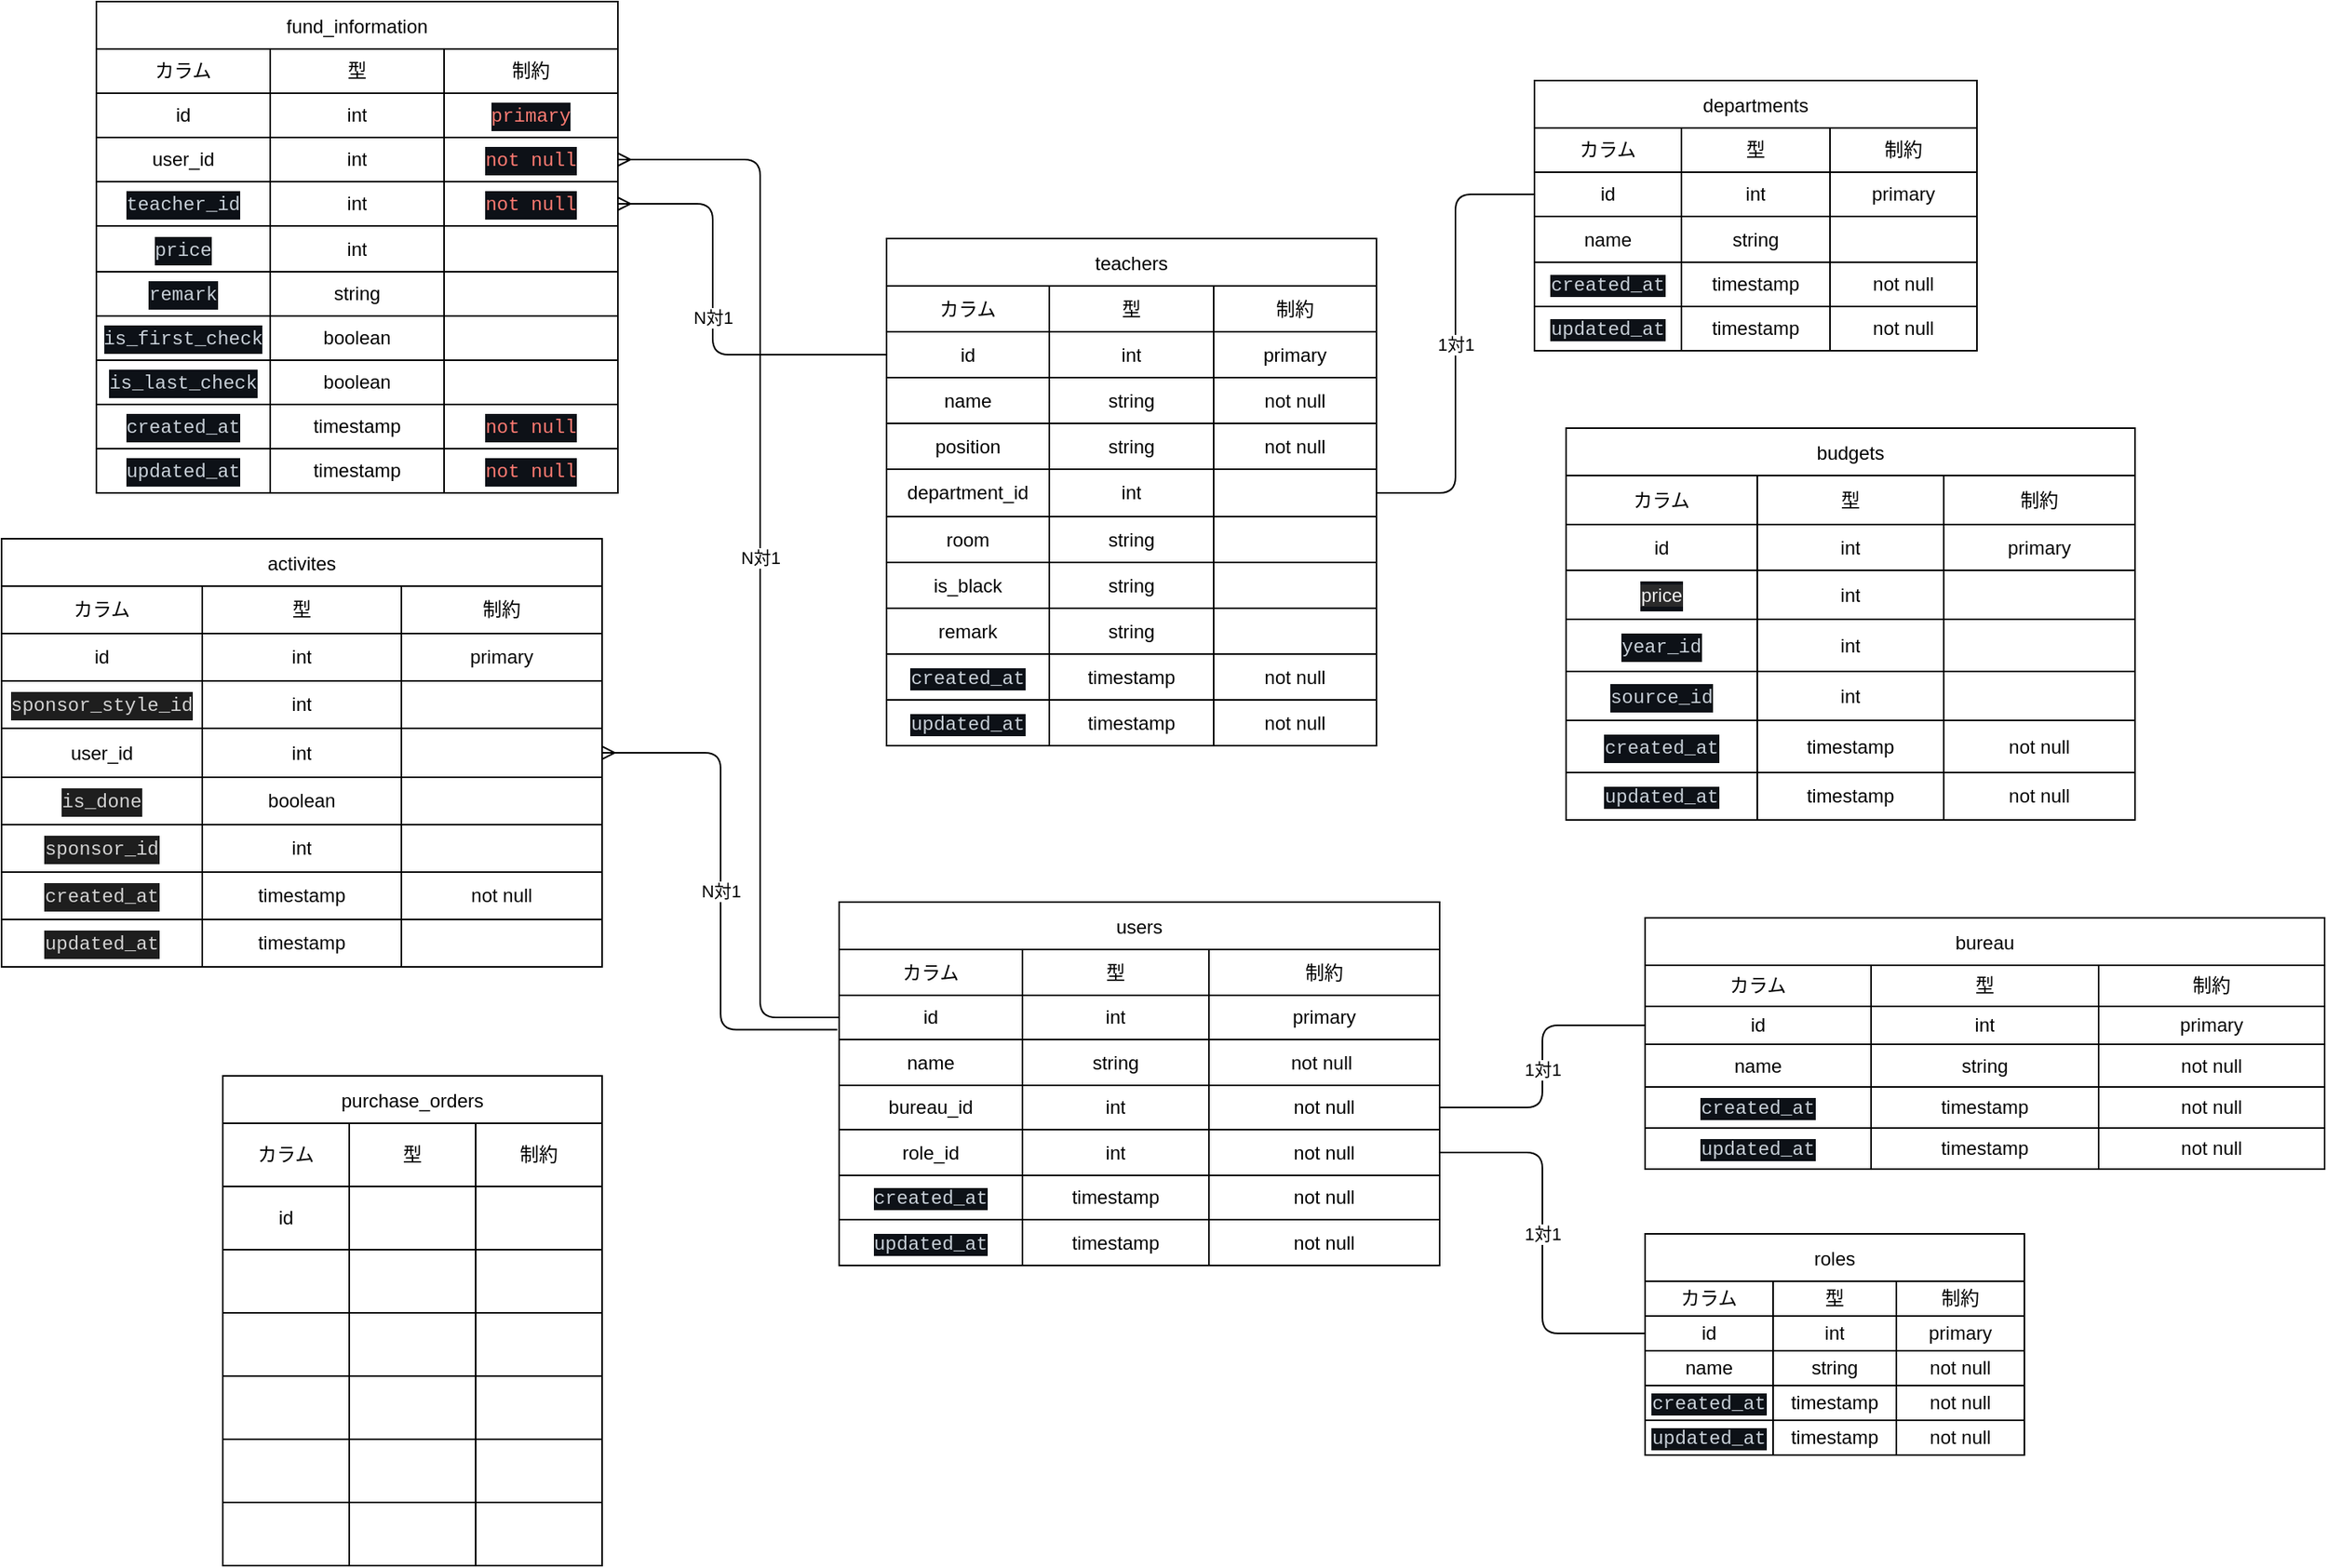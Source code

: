 <mxfile>
    <diagram id="_8Ib1XkCEnbv-8ync1q-" name="ページ1">
        <mxGraphModel dx="1164" dy="799" grid="1" gridSize="10" guides="1" tooltips="1" connect="1" arrows="1" fold="1" page="1" pageScale="1" pageWidth="3300" pageHeight="4681" math="0" shadow="0">
            <root>
                <mxCell id="6VuhM4XT6q3mWw3kNoI1-0"/>
                <mxCell id="6VuhM4XT6q3mWw3kNoI1-1" parent="6VuhM4XT6q3mWw3kNoI1-0"/>
                <mxCell id="axgaQE1IH_umbZ5cLaG9-0" value="activites" style="shape=table;startSize=30;container=1;collapsible=0;childLayout=tableLayout;" vertex="1" parent="6VuhM4XT6q3mWw3kNoI1-1">
                    <mxGeometry x="880" y="940" width="380" height="271" as="geometry"/>
                </mxCell>
                <mxCell id="axgaQE1IH_umbZ5cLaG9-1" value="" style="shape=partialRectangle;collapsible=0;dropTarget=0;pointerEvents=0;fillColor=none;top=0;left=0;bottom=0;right=0;points=[[0,0.5],[1,0.5]];portConstraint=eastwest;" vertex="1" parent="axgaQE1IH_umbZ5cLaG9-0">
                    <mxGeometry y="30" width="380" height="30" as="geometry"/>
                </mxCell>
                <mxCell id="axgaQE1IH_umbZ5cLaG9-2" value="カラム" style="shape=partialRectangle;html=1;whiteSpace=wrap;connectable=0;overflow=hidden;fillColor=none;top=0;left=0;bottom=0;right=0;pointerEvents=1;" vertex="1" parent="axgaQE1IH_umbZ5cLaG9-1">
                    <mxGeometry width="127" height="30" as="geometry">
                        <mxRectangle width="127" height="30" as="alternateBounds"/>
                    </mxGeometry>
                </mxCell>
                <mxCell id="axgaQE1IH_umbZ5cLaG9-3" value="型" style="shape=partialRectangle;html=1;whiteSpace=wrap;connectable=0;overflow=hidden;fillColor=none;top=0;left=0;bottom=0;right=0;pointerEvents=1;" vertex="1" parent="axgaQE1IH_umbZ5cLaG9-1">
                    <mxGeometry x="127" width="126" height="30" as="geometry">
                        <mxRectangle width="126" height="30" as="alternateBounds"/>
                    </mxGeometry>
                </mxCell>
                <mxCell id="axgaQE1IH_umbZ5cLaG9-4" value="制約" style="shape=partialRectangle;html=1;whiteSpace=wrap;connectable=0;overflow=hidden;fillColor=none;top=0;left=0;bottom=0;right=0;pointerEvents=1;" vertex="1" parent="axgaQE1IH_umbZ5cLaG9-1">
                    <mxGeometry x="253" width="127" height="30" as="geometry">
                        <mxRectangle width="127" height="30" as="alternateBounds"/>
                    </mxGeometry>
                </mxCell>
                <mxCell id="axgaQE1IH_umbZ5cLaG9-5" value="" style="shape=partialRectangle;collapsible=0;dropTarget=0;pointerEvents=0;fillColor=none;top=0;left=0;bottom=0;right=0;points=[[0,0.5],[1,0.5]];portConstraint=eastwest;" vertex="1" parent="axgaQE1IH_umbZ5cLaG9-0">
                    <mxGeometry y="60" width="380" height="30" as="geometry"/>
                </mxCell>
                <mxCell id="axgaQE1IH_umbZ5cLaG9-6" value="id" style="shape=partialRectangle;html=1;whiteSpace=wrap;connectable=0;overflow=hidden;fillColor=none;top=0;left=0;bottom=0;right=0;pointerEvents=1;" vertex="1" parent="axgaQE1IH_umbZ5cLaG9-5">
                    <mxGeometry width="127" height="30" as="geometry">
                        <mxRectangle width="127" height="30" as="alternateBounds"/>
                    </mxGeometry>
                </mxCell>
                <mxCell id="axgaQE1IH_umbZ5cLaG9-7" value="int" style="shape=partialRectangle;html=1;whiteSpace=wrap;connectable=0;overflow=hidden;fillColor=none;top=0;left=0;bottom=0;right=0;pointerEvents=1;" vertex="1" parent="axgaQE1IH_umbZ5cLaG9-5">
                    <mxGeometry x="127" width="126" height="30" as="geometry">
                        <mxRectangle width="126" height="30" as="alternateBounds"/>
                    </mxGeometry>
                </mxCell>
                <mxCell id="axgaQE1IH_umbZ5cLaG9-8" value="primary" style="shape=partialRectangle;html=1;whiteSpace=wrap;connectable=0;overflow=hidden;fillColor=none;top=0;left=0;bottom=0;right=0;pointerEvents=1;" vertex="1" parent="axgaQE1IH_umbZ5cLaG9-5">
                    <mxGeometry x="253" width="127" height="30" as="geometry">
                        <mxRectangle width="127" height="30" as="alternateBounds"/>
                    </mxGeometry>
                </mxCell>
                <mxCell id="axgaQE1IH_umbZ5cLaG9-9" value="" style="shape=partialRectangle;collapsible=0;dropTarget=0;pointerEvents=0;fillColor=none;top=0;left=0;bottom=0;right=0;points=[[0,0.5],[1,0.5]];portConstraint=eastwest;" vertex="1" parent="axgaQE1IH_umbZ5cLaG9-0">
                    <mxGeometry y="90" width="380" height="30" as="geometry"/>
                </mxCell>
                <mxCell id="axgaQE1IH_umbZ5cLaG9-10" value="&lt;div style=&quot;color: rgb(212 , 212 , 212) ; background-color: rgb(30 , 30 , 30) ; font-family: &amp;#34;menlo&amp;#34; , &amp;#34;monaco&amp;#34; , &amp;#34;courier new&amp;#34; , monospace ; line-height: 18px&quot;&gt;sponsor_style_id&lt;/div&gt;" style="shape=partialRectangle;html=1;whiteSpace=wrap;connectable=0;overflow=hidden;fillColor=none;top=0;left=0;bottom=0;right=0;pointerEvents=1;" vertex="1" parent="axgaQE1IH_umbZ5cLaG9-9">
                    <mxGeometry width="127" height="30" as="geometry">
                        <mxRectangle width="127" height="30" as="alternateBounds"/>
                    </mxGeometry>
                </mxCell>
                <mxCell id="axgaQE1IH_umbZ5cLaG9-11" value="int" style="shape=partialRectangle;html=1;whiteSpace=wrap;connectable=0;overflow=hidden;fillColor=none;top=0;left=0;bottom=0;right=0;pointerEvents=1;" vertex="1" parent="axgaQE1IH_umbZ5cLaG9-9">
                    <mxGeometry x="127" width="126" height="30" as="geometry">
                        <mxRectangle width="126" height="30" as="alternateBounds"/>
                    </mxGeometry>
                </mxCell>
                <mxCell id="axgaQE1IH_umbZ5cLaG9-12" value="" style="shape=partialRectangle;html=1;whiteSpace=wrap;connectable=0;overflow=hidden;fillColor=none;top=0;left=0;bottom=0;right=0;pointerEvents=1;" vertex="1" parent="axgaQE1IH_umbZ5cLaG9-9">
                    <mxGeometry x="253" width="127" height="30" as="geometry">
                        <mxRectangle width="127" height="30" as="alternateBounds"/>
                    </mxGeometry>
                </mxCell>
                <mxCell id="axgaQE1IH_umbZ5cLaG9-13" value="" style="shape=partialRectangle;collapsible=0;dropTarget=0;pointerEvents=0;fillColor=none;top=0;left=0;bottom=0;right=0;points=[[0,0.5],[1,0.5]];portConstraint=eastwest;" vertex="1" parent="axgaQE1IH_umbZ5cLaG9-0">
                    <mxGeometry y="120" width="380" height="31" as="geometry"/>
                </mxCell>
                <mxCell id="axgaQE1IH_umbZ5cLaG9-14" value="user_id" style="shape=partialRectangle;html=1;whiteSpace=wrap;connectable=0;overflow=hidden;fillColor=none;top=0;left=0;bottom=0;right=0;pointerEvents=1;" vertex="1" parent="axgaQE1IH_umbZ5cLaG9-13">
                    <mxGeometry width="127" height="31" as="geometry">
                        <mxRectangle width="127" height="31" as="alternateBounds"/>
                    </mxGeometry>
                </mxCell>
                <mxCell id="axgaQE1IH_umbZ5cLaG9-15" value="int" style="shape=partialRectangle;html=1;whiteSpace=wrap;connectable=0;overflow=hidden;fillColor=none;top=0;left=0;bottom=0;right=0;pointerEvents=1;" vertex="1" parent="axgaQE1IH_umbZ5cLaG9-13">
                    <mxGeometry x="127" width="126" height="31" as="geometry">
                        <mxRectangle width="126" height="31" as="alternateBounds"/>
                    </mxGeometry>
                </mxCell>
                <mxCell id="axgaQE1IH_umbZ5cLaG9-16" value="" style="shape=partialRectangle;html=1;whiteSpace=wrap;connectable=0;overflow=hidden;fillColor=none;top=0;left=0;bottom=0;right=0;pointerEvents=1;" vertex="1" parent="axgaQE1IH_umbZ5cLaG9-13">
                    <mxGeometry x="253" width="127" height="31" as="geometry">
                        <mxRectangle width="127" height="31" as="alternateBounds"/>
                    </mxGeometry>
                </mxCell>
                <mxCell id="axgaQE1IH_umbZ5cLaG9-17" value="" style="shape=partialRectangle;collapsible=0;dropTarget=0;pointerEvents=0;fillColor=none;top=0;left=0;bottom=0;right=0;points=[[0,0.5],[1,0.5]];portConstraint=eastwest;" vertex="1" parent="axgaQE1IH_umbZ5cLaG9-0">
                    <mxGeometry y="151" width="380" height="30" as="geometry"/>
                </mxCell>
                <mxCell id="axgaQE1IH_umbZ5cLaG9-18" value="&lt;meta charset=&quot;utf-8&quot;&gt;&lt;div style=&quot;color: rgb(212, 212, 212); background-color: rgb(30, 30, 30); font-family: menlo, monaco, &amp;quot;courier new&amp;quot;, monospace; font-weight: normal; font-size: 12px; line-height: 18px;&quot;&gt;&lt;div&gt;&lt;span style=&quot;color: #d4d4d4&quot;&gt;is_done&lt;/span&gt;&lt;/div&gt;&lt;/div&gt;" style="shape=partialRectangle;html=1;whiteSpace=wrap;connectable=0;overflow=hidden;fillColor=none;top=0;left=0;bottom=0;right=0;pointerEvents=1;" vertex="1" parent="axgaQE1IH_umbZ5cLaG9-17">
                    <mxGeometry width="127" height="30" as="geometry">
                        <mxRectangle width="127" height="30" as="alternateBounds"/>
                    </mxGeometry>
                </mxCell>
                <mxCell id="axgaQE1IH_umbZ5cLaG9-19" value="boolean" style="shape=partialRectangle;html=1;whiteSpace=wrap;connectable=0;overflow=hidden;fillColor=none;top=0;left=0;bottom=0;right=0;pointerEvents=1;" vertex="1" parent="axgaQE1IH_umbZ5cLaG9-17">
                    <mxGeometry x="127" width="126" height="30" as="geometry">
                        <mxRectangle width="126" height="30" as="alternateBounds"/>
                    </mxGeometry>
                </mxCell>
                <mxCell id="axgaQE1IH_umbZ5cLaG9-20" value="" style="shape=partialRectangle;html=1;whiteSpace=wrap;connectable=0;overflow=hidden;fillColor=none;top=0;left=0;bottom=0;right=0;pointerEvents=1;" vertex="1" parent="axgaQE1IH_umbZ5cLaG9-17">
                    <mxGeometry x="253" width="127" height="30" as="geometry">
                        <mxRectangle width="127" height="30" as="alternateBounds"/>
                    </mxGeometry>
                </mxCell>
                <mxCell id="axgaQE1IH_umbZ5cLaG9-21" value="" style="shape=partialRectangle;collapsible=0;dropTarget=0;pointerEvents=0;fillColor=none;top=0;left=0;bottom=0;right=0;points=[[0,0.5],[1,0.5]];portConstraint=eastwest;" vertex="1" parent="axgaQE1IH_umbZ5cLaG9-0">
                    <mxGeometry y="181" width="380" height="30" as="geometry"/>
                </mxCell>
                <mxCell id="axgaQE1IH_umbZ5cLaG9-22" value="&lt;meta charset=&quot;utf-8&quot;&gt;&lt;div style=&quot;color: rgb(212, 212, 212); background-color: rgb(30, 30, 30); font-family: menlo, monaco, &amp;quot;courier new&amp;quot;, monospace; font-weight: normal; font-size: 12px; line-height: 18px;&quot;&gt;&lt;div&gt;&lt;span style=&quot;color: #d4d4d4&quot;&gt;sponsor_id&lt;/span&gt;&lt;/div&gt;&lt;/div&gt;" style="shape=partialRectangle;html=1;whiteSpace=wrap;connectable=0;overflow=hidden;fillColor=none;top=0;left=0;bottom=0;right=0;pointerEvents=1;" vertex="1" parent="axgaQE1IH_umbZ5cLaG9-21">
                    <mxGeometry width="127" height="30" as="geometry">
                        <mxRectangle width="127" height="30" as="alternateBounds"/>
                    </mxGeometry>
                </mxCell>
                <mxCell id="axgaQE1IH_umbZ5cLaG9-23" value="int" style="shape=partialRectangle;html=1;whiteSpace=wrap;connectable=0;overflow=hidden;fillColor=none;top=0;left=0;bottom=0;right=0;pointerEvents=1;" vertex="1" parent="axgaQE1IH_umbZ5cLaG9-21">
                    <mxGeometry x="127" width="126" height="30" as="geometry">
                        <mxRectangle width="126" height="30" as="alternateBounds"/>
                    </mxGeometry>
                </mxCell>
                <mxCell id="axgaQE1IH_umbZ5cLaG9-24" value="" style="shape=partialRectangle;html=1;whiteSpace=wrap;connectable=0;overflow=hidden;fillColor=none;top=0;left=0;bottom=0;right=0;pointerEvents=1;" vertex="1" parent="axgaQE1IH_umbZ5cLaG9-21">
                    <mxGeometry x="253" width="127" height="30" as="geometry">
                        <mxRectangle width="127" height="30" as="alternateBounds"/>
                    </mxGeometry>
                </mxCell>
                <mxCell id="axgaQE1IH_umbZ5cLaG9-25" value="" style="shape=partialRectangle;collapsible=0;dropTarget=0;pointerEvents=0;fillColor=none;top=0;left=0;bottom=0;right=0;points=[[0,0.5],[1,0.5]];portConstraint=eastwest;" vertex="1" parent="axgaQE1IH_umbZ5cLaG9-0">
                    <mxGeometry y="211" width="380" height="30" as="geometry"/>
                </mxCell>
                <mxCell id="axgaQE1IH_umbZ5cLaG9-26" value="&lt;div style=&quot;color: rgb(212 , 212 , 212) ; background-color: rgb(30 , 30 , 30) ; font-family: &amp;#34;menlo&amp;#34; , &amp;#34;monaco&amp;#34; , &amp;#34;courier new&amp;#34; , monospace ; line-height: 18px&quot;&gt;created_at&lt;/div&gt;" style="shape=partialRectangle;html=1;whiteSpace=wrap;connectable=0;overflow=hidden;fillColor=none;top=0;left=0;bottom=0;right=0;pointerEvents=1;" vertex="1" parent="axgaQE1IH_umbZ5cLaG9-25">
                    <mxGeometry width="127" height="30" as="geometry">
                        <mxRectangle width="127" height="30" as="alternateBounds"/>
                    </mxGeometry>
                </mxCell>
                <mxCell id="axgaQE1IH_umbZ5cLaG9-27" value="timestamp" style="shape=partialRectangle;html=1;whiteSpace=wrap;connectable=0;overflow=hidden;fillColor=none;top=0;left=0;bottom=0;right=0;pointerEvents=1;" vertex="1" parent="axgaQE1IH_umbZ5cLaG9-25">
                    <mxGeometry x="127" width="126" height="30" as="geometry">
                        <mxRectangle width="126" height="30" as="alternateBounds"/>
                    </mxGeometry>
                </mxCell>
                <mxCell id="axgaQE1IH_umbZ5cLaG9-28" value="not null" style="shape=partialRectangle;html=1;whiteSpace=wrap;connectable=0;overflow=hidden;fillColor=none;top=0;left=0;bottom=0;right=0;pointerEvents=1;" vertex="1" parent="axgaQE1IH_umbZ5cLaG9-25">
                    <mxGeometry x="253" width="127" height="30" as="geometry">
                        <mxRectangle width="127" height="30" as="alternateBounds"/>
                    </mxGeometry>
                </mxCell>
                <mxCell id="axgaQE1IH_umbZ5cLaG9-29" value="" style="shape=partialRectangle;collapsible=0;dropTarget=0;pointerEvents=0;fillColor=none;top=0;left=0;bottom=0;right=0;points=[[0,0.5],[1,0.5]];portConstraint=eastwest;" vertex="1" parent="axgaQE1IH_umbZ5cLaG9-0">
                    <mxGeometry y="241" width="380" height="30" as="geometry"/>
                </mxCell>
                <mxCell id="axgaQE1IH_umbZ5cLaG9-30" value="&lt;div style=&quot;color: rgb(212 , 212 , 212) ; background-color: rgb(30 , 30 , 30) ; font-family: &amp;#34;menlo&amp;#34; , &amp;#34;monaco&amp;#34; , &amp;#34;courier new&amp;#34; , monospace ; line-height: 18px&quot;&gt;updated_at&lt;/div&gt;" style="shape=partialRectangle;html=1;whiteSpace=wrap;connectable=0;overflow=hidden;fillColor=none;top=0;left=0;bottom=0;right=0;pointerEvents=1;" vertex="1" parent="axgaQE1IH_umbZ5cLaG9-29">
                    <mxGeometry width="127" height="30" as="geometry">
                        <mxRectangle width="127" height="30" as="alternateBounds"/>
                    </mxGeometry>
                </mxCell>
                <mxCell id="axgaQE1IH_umbZ5cLaG9-31" value="timestamp" style="shape=partialRectangle;html=1;whiteSpace=wrap;connectable=0;overflow=hidden;fillColor=none;top=0;left=0;bottom=0;right=0;pointerEvents=1;" vertex="1" parent="axgaQE1IH_umbZ5cLaG9-29">
                    <mxGeometry x="127" width="126" height="30" as="geometry">
                        <mxRectangle width="126" height="30" as="alternateBounds"/>
                    </mxGeometry>
                </mxCell>
                <mxCell id="axgaQE1IH_umbZ5cLaG9-32" value="" style="shape=partialRectangle;html=1;whiteSpace=wrap;connectable=0;overflow=hidden;fillColor=none;top=0;left=0;bottom=0;right=0;pointerEvents=1;" vertex="1" parent="axgaQE1IH_umbZ5cLaG9-29">
                    <mxGeometry x="253" width="127" height="30" as="geometry">
                        <mxRectangle width="127" height="30" as="alternateBounds"/>
                    </mxGeometry>
                </mxCell>
                <mxCell id="axgaQE1IH_umbZ5cLaG9-33" value="budgets" style="shape=table;startSize=30;container=1;collapsible=0;childLayout=tableLayout;" vertex="1" parent="6VuhM4XT6q3mWw3kNoI1-1">
                    <mxGeometry x="1870" y="870" width="360" height="248.0" as="geometry"/>
                </mxCell>
                <mxCell id="axgaQE1IH_umbZ5cLaG9-34" value="" style="shape=partialRectangle;collapsible=0;dropTarget=0;pointerEvents=0;fillColor=none;top=0;left=0;bottom=0;right=0;points=[[0,0.5],[1,0.5]];portConstraint=eastwest;" vertex="1" parent="axgaQE1IH_umbZ5cLaG9-33">
                    <mxGeometry y="30" width="360" height="31" as="geometry"/>
                </mxCell>
                <mxCell id="axgaQE1IH_umbZ5cLaG9-35" value="カラム" style="shape=partialRectangle;html=1;whiteSpace=wrap;connectable=0;overflow=hidden;fillColor=none;top=0;left=0;bottom=0;right=0;pointerEvents=1;" vertex="1" parent="axgaQE1IH_umbZ5cLaG9-34">
                    <mxGeometry width="121" height="31" as="geometry">
                        <mxRectangle width="121" height="31" as="alternateBounds"/>
                    </mxGeometry>
                </mxCell>
                <mxCell id="axgaQE1IH_umbZ5cLaG9-36" value="型" style="shape=partialRectangle;html=1;whiteSpace=wrap;connectable=0;overflow=hidden;fillColor=none;top=0;left=0;bottom=0;right=0;pointerEvents=1;" vertex="1" parent="axgaQE1IH_umbZ5cLaG9-34">
                    <mxGeometry x="121" width="118" height="31" as="geometry">
                        <mxRectangle width="118" height="31" as="alternateBounds"/>
                    </mxGeometry>
                </mxCell>
                <mxCell id="axgaQE1IH_umbZ5cLaG9-37" value="制約" style="shape=partialRectangle;html=1;whiteSpace=wrap;connectable=0;overflow=hidden;fillColor=none;top=0;left=0;bottom=0;right=0;pointerEvents=1;" vertex="1" parent="axgaQE1IH_umbZ5cLaG9-34">
                    <mxGeometry x="239" width="121" height="31" as="geometry">
                        <mxRectangle width="121" height="31" as="alternateBounds"/>
                    </mxGeometry>
                </mxCell>
                <mxCell id="axgaQE1IH_umbZ5cLaG9-38" value="" style="shape=partialRectangle;collapsible=0;dropTarget=0;pointerEvents=0;fillColor=none;top=0;left=0;bottom=0;right=0;points=[[0,0.5],[1,0.5]];portConstraint=eastwest;" vertex="1" parent="axgaQE1IH_umbZ5cLaG9-33">
                    <mxGeometry y="61" width="360" height="29" as="geometry"/>
                </mxCell>
                <mxCell id="axgaQE1IH_umbZ5cLaG9-39" value="&lt;span&gt;id&lt;/span&gt;" style="shape=partialRectangle;html=1;whiteSpace=wrap;connectable=0;overflow=hidden;fillColor=none;top=0;left=0;bottom=0;right=0;pointerEvents=1;" vertex="1" parent="axgaQE1IH_umbZ5cLaG9-38">
                    <mxGeometry width="121" height="29" as="geometry">
                        <mxRectangle width="121" height="29" as="alternateBounds"/>
                    </mxGeometry>
                </mxCell>
                <mxCell id="axgaQE1IH_umbZ5cLaG9-40" value="int" style="shape=partialRectangle;html=1;whiteSpace=wrap;connectable=0;overflow=hidden;fillColor=none;top=0;left=0;bottom=0;right=0;pointerEvents=1;" vertex="1" parent="axgaQE1IH_umbZ5cLaG9-38">
                    <mxGeometry x="121" width="118" height="29" as="geometry">
                        <mxRectangle width="118" height="29" as="alternateBounds"/>
                    </mxGeometry>
                </mxCell>
                <mxCell id="axgaQE1IH_umbZ5cLaG9-41" value="primary" style="shape=partialRectangle;html=1;whiteSpace=wrap;connectable=0;overflow=hidden;fillColor=none;top=0;left=0;bottom=0;right=0;pointerEvents=1;" vertex="1" parent="axgaQE1IH_umbZ5cLaG9-38">
                    <mxGeometry x="239" width="121" height="29" as="geometry">
                        <mxRectangle width="121" height="29" as="alternateBounds"/>
                    </mxGeometry>
                </mxCell>
                <mxCell id="axgaQE1IH_umbZ5cLaG9-42" value="" style="shape=partialRectangle;collapsible=0;dropTarget=0;pointerEvents=0;fillColor=none;top=0;left=0;bottom=0;right=0;points=[[0,0.5],[1,0.5]];portConstraint=eastwest;" vertex="1" parent="axgaQE1IH_umbZ5cLaG9-33">
                    <mxGeometry y="90" width="360" height="31" as="geometry"/>
                </mxCell>
                <mxCell id="axgaQE1IH_umbZ5cLaG9-43" value="&lt;div style=&quot;color: rgb(201 , 209 , 217) ; background-color: rgb(13 , 17 , 23) ; font-family: &amp;#34;menlo&amp;#34; , &amp;#34;monaco&amp;#34; , &amp;#34;courier new&amp;#34; , monospace ; line-height: 18px&quot;&gt;&lt;span style=&quot;color: rgb(240 , 240 , 240) ; font-family: &amp;#34;helvetica&amp;#34; ; background-color: rgb(42 , 42 , 42)&quot;&gt;price&lt;/span&gt;&lt;br&gt;&lt;/div&gt;" style="shape=partialRectangle;html=1;whiteSpace=wrap;connectable=0;overflow=hidden;fillColor=none;top=0;left=0;bottom=0;right=0;pointerEvents=1;" vertex="1" parent="axgaQE1IH_umbZ5cLaG9-42">
                    <mxGeometry width="121" height="31" as="geometry">
                        <mxRectangle width="121" height="31" as="alternateBounds"/>
                    </mxGeometry>
                </mxCell>
                <mxCell id="axgaQE1IH_umbZ5cLaG9-44" value="int" style="shape=partialRectangle;html=1;whiteSpace=wrap;connectable=0;overflow=hidden;fillColor=none;top=0;left=0;bottom=0;right=0;pointerEvents=1;" vertex="1" parent="axgaQE1IH_umbZ5cLaG9-42">
                    <mxGeometry x="121" width="118" height="31" as="geometry">
                        <mxRectangle width="118" height="31" as="alternateBounds"/>
                    </mxGeometry>
                </mxCell>
                <mxCell id="axgaQE1IH_umbZ5cLaG9-45" value="" style="shape=partialRectangle;html=1;whiteSpace=wrap;connectable=0;overflow=hidden;fillColor=none;top=0;left=0;bottom=0;right=0;pointerEvents=1;" vertex="1" parent="axgaQE1IH_umbZ5cLaG9-42">
                    <mxGeometry x="239" width="121" height="31" as="geometry">
                        <mxRectangle width="121" height="31" as="alternateBounds"/>
                    </mxGeometry>
                </mxCell>
                <mxCell id="axgaQE1IH_umbZ5cLaG9-46" value="" style="shape=partialRectangle;collapsible=0;dropTarget=0;pointerEvents=0;fillColor=none;top=0;left=0;bottom=0;right=0;points=[[0,0.5],[1,0.5]];portConstraint=eastwest;" vertex="1" parent="axgaQE1IH_umbZ5cLaG9-33">
                    <mxGeometry y="121" width="360" height="33" as="geometry"/>
                </mxCell>
                <mxCell id="axgaQE1IH_umbZ5cLaG9-47" value="&lt;div style=&quot;color: rgb(201 , 209 , 217) ; background-color: rgb(13 , 17 , 23) ; font-family: &amp;#34;menlo&amp;#34; , &amp;#34;monaco&amp;#34; , &amp;#34;courier new&amp;#34; , monospace ; line-height: 18px&quot;&gt;year_id&lt;br&gt;&lt;/div&gt;" style="shape=partialRectangle;html=1;whiteSpace=wrap;connectable=0;overflow=hidden;fillColor=none;top=0;left=0;bottom=0;right=0;pointerEvents=1;" vertex="1" parent="axgaQE1IH_umbZ5cLaG9-46">
                    <mxGeometry width="121" height="33" as="geometry">
                        <mxRectangle width="121" height="33" as="alternateBounds"/>
                    </mxGeometry>
                </mxCell>
                <mxCell id="axgaQE1IH_umbZ5cLaG9-48" value="int" style="shape=partialRectangle;html=1;whiteSpace=wrap;connectable=0;overflow=hidden;fillColor=none;top=0;left=0;bottom=0;right=0;pointerEvents=1;" vertex="1" parent="axgaQE1IH_umbZ5cLaG9-46">
                    <mxGeometry x="121" width="118" height="33" as="geometry">
                        <mxRectangle width="118" height="33" as="alternateBounds"/>
                    </mxGeometry>
                </mxCell>
                <mxCell id="axgaQE1IH_umbZ5cLaG9-49" value="" style="shape=partialRectangle;html=1;whiteSpace=wrap;connectable=0;overflow=hidden;fillColor=none;top=0;left=0;bottom=0;right=0;pointerEvents=1;" vertex="1" parent="axgaQE1IH_umbZ5cLaG9-46">
                    <mxGeometry x="239" width="121" height="33" as="geometry">
                        <mxRectangle width="121" height="33" as="alternateBounds"/>
                    </mxGeometry>
                </mxCell>
                <mxCell id="axgaQE1IH_umbZ5cLaG9-50" value="" style="shape=partialRectangle;collapsible=0;dropTarget=0;pointerEvents=0;fillColor=none;top=0;left=0;bottom=0;right=0;points=[[0,0.5],[1,0.5]];portConstraint=eastwest;" vertex="1" parent="axgaQE1IH_umbZ5cLaG9-33">
                    <mxGeometry y="154" width="360" height="31" as="geometry"/>
                </mxCell>
                <mxCell id="axgaQE1IH_umbZ5cLaG9-51" value="&lt;div style=&quot;color: rgb(201 , 209 , 217) ; background-color: rgb(13 , 17 , 23) ; font-family: &amp;#34;menlo&amp;#34; , &amp;#34;monaco&amp;#34; , &amp;#34;courier new&amp;#34; , monospace ; line-height: 18px&quot;&gt;source_id&lt;br&gt;&lt;/div&gt;" style="shape=partialRectangle;html=1;whiteSpace=wrap;connectable=0;overflow=hidden;fillColor=none;top=0;left=0;bottom=0;right=0;pointerEvents=1;" vertex="1" parent="axgaQE1IH_umbZ5cLaG9-50">
                    <mxGeometry width="121" height="31" as="geometry">
                        <mxRectangle width="121" height="31" as="alternateBounds"/>
                    </mxGeometry>
                </mxCell>
                <mxCell id="axgaQE1IH_umbZ5cLaG9-52" value="int" style="shape=partialRectangle;html=1;whiteSpace=wrap;connectable=0;overflow=hidden;fillColor=none;top=0;left=0;bottom=0;right=0;pointerEvents=1;" vertex="1" parent="axgaQE1IH_umbZ5cLaG9-50">
                    <mxGeometry x="121" width="118" height="31" as="geometry">
                        <mxRectangle width="118" height="31" as="alternateBounds"/>
                    </mxGeometry>
                </mxCell>
                <mxCell id="axgaQE1IH_umbZ5cLaG9-53" value="" style="shape=partialRectangle;html=1;whiteSpace=wrap;connectable=0;overflow=hidden;fillColor=none;top=0;left=0;bottom=0;right=0;pointerEvents=1;" vertex="1" parent="axgaQE1IH_umbZ5cLaG9-50">
                    <mxGeometry x="239" width="121" height="31" as="geometry">
                        <mxRectangle width="121" height="31" as="alternateBounds"/>
                    </mxGeometry>
                </mxCell>
                <mxCell id="axgaQE1IH_umbZ5cLaG9-54" value="" style="shape=partialRectangle;collapsible=0;dropTarget=0;pointerEvents=0;fillColor=none;top=0;left=0;bottom=0;right=0;points=[[0,0.5],[1,0.5]];portConstraint=eastwest;" vertex="1" parent="axgaQE1IH_umbZ5cLaG9-33">
                    <mxGeometry y="185" width="360" height="33" as="geometry"/>
                </mxCell>
                <mxCell id="axgaQE1IH_umbZ5cLaG9-55" value="&lt;div style=&quot;color: rgb(201 , 209 , 217) ; background-color: rgb(13 , 17 , 23) ; font-family: &amp;#34;menlo&amp;#34; , &amp;#34;monaco&amp;#34; , &amp;#34;courier new&amp;#34; , monospace ; line-height: 18px&quot;&gt;created_at&lt;br&gt;&lt;/div&gt;" style="shape=partialRectangle;html=1;whiteSpace=wrap;connectable=0;overflow=hidden;fillColor=none;top=0;left=0;bottom=0;right=0;pointerEvents=1;" vertex="1" parent="axgaQE1IH_umbZ5cLaG9-54">
                    <mxGeometry width="121" height="33" as="geometry">
                        <mxRectangle width="121" height="33" as="alternateBounds"/>
                    </mxGeometry>
                </mxCell>
                <mxCell id="axgaQE1IH_umbZ5cLaG9-56" value="timestamp" style="shape=partialRectangle;html=1;whiteSpace=wrap;connectable=0;overflow=hidden;fillColor=none;top=0;left=0;bottom=0;right=0;pointerEvents=1;" vertex="1" parent="axgaQE1IH_umbZ5cLaG9-54">
                    <mxGeometry x="121" width="118" height="33" as="geometry">
                        <mxRectangle width="118" height="33" as="alternateBounds"/>
                    </mxGeometry>
                </mxCell>
                <mxCell id="axgaQE1IH_umbZ5cLaG9-57" value="not null" style="shape=partialRectangle;html=1;whiteSpace=wrap;connectable=0;overflow=hidden;fillColor=none;top=0;left=0;bottom=0;right=0;pointerEvents=1;" vertex="1" parent="axgaQE1IH_umbZ5cLaG9-54">
                    <mxGeometry x="239" width="121" height="33" as="geometry">
                        <mxRectangle width="121" height="33" as="alternateBounds"/>
                    </mxGeometry>
                </mxCell>
                <mxCell id="axgaQE1IH_umbZ5cLaG9-58" value="" style="shape=partialRectangle;collapsible=0;dropTarget=0;pointerEvents=0;fillColor=none;top=0;left=0;bottom=0;right=0;points=[[0,0.5],[1,0.5]];portConstraint=eastwest;" vertex="1" parent="axgaQE1IH_umbZ5cLaG9-33">
                    <mxGeometry y="218" width="360" height="30" as="geometry"/>
                </mxCell>
                <mxCell id="axgaQE1IH_umbZ5cLaG9-59" value="&lt;span style=&quot;color: rgb(201 , 209 , 217) ; font-family: &amp;#34;menlo&amp;#34; , &amp;#34;monaco&amp;#34; , &amp;#34;courier new&amp;#34; , monospace ; background-color: rgb(13 , 17 , 23)&quot;&gt;updated_at&lt;/span&gt;" style="shape=partialRectangle;html=1;whiteSpace=wrap;connectable=0;overflow=hidden;fillColor=none;top=0;left=0;bottom=0;right=0;pointerEvents=1;" vertex="1" parent="axgaQE1IH_umbZ5cLaG9-58">
                    <mxGeometry width="121" height="30" as="geometry">
                        <mxRectangle width="121" height="30" as="alternateBounds"/>
                    </mxGeometry>
                </mxCell>
                <mxCell id="axgaQE1IH_umbZ5cLaG9-60" value="timestamp" style="shape=partialRectangle;html=1;whiteSpace=wrap;connectable=0;overflow=hidden;fillColor=none;top=0;left=0;bottom=0;right=0;pointerEvents=1;" vertex="1" parent="axgaQE1IH_umbZ5cLaG9-58">
                    <mxGeometry x="121" width="118" height="30" as="geometry">
                        <mxRectangle width="118" height="30" as="alternateBounds"/>
                    </mxGeometry>
                </mxCell>
                <mxCell id="axgaQE1IH_umbZ5cLaG9-61" value="not null" style="shape=partialRectangle;html=1;whiteSpace=wrap;connectable=0;overflow=hidden;fillColor=none;top=0;left=0;bottom=0;right=0;pointerEvents=1;" vertex="1" parent="axgaQE1IH_umbZ5cLaG9-58">
                    <mxGeometry x="239" width="121" height="30" as="geometry">
                        <mxRectangle width="121" height="30" as="alternateBounds"/>
                    </mxGeometry>
                </mxCell>
                <mxCell id="axgaQE1IH_umbZ5cLaG9-63" value="bureau" style="shape=table;startSize=30;container=1;collapsible=0;childLayout=tableLayout;" vertex="1" parent="6VuhM4XT6q3mWw3kNoI1-1">
                    <mxGeometry x="1920" y="1180" width="430" height="159" as="geometry"/>
                </mxCell>
                <mxCell id="axgaQE1IH_umbZ5cLaG9-64" value="" style="shape=partialRectangle;collapsible=0;dropTarget=0;pointerEvents=0;fillColor=none;top=0;left=0;bottom=0;right=0;points=[[0,0.5],[1,0.5]];portConstraint=eastwest;" vertex="1" parent="axgaQE1IH_umbZ5cLaG9-63">
                    <mxGeometry y="30" width="430" height="26" as="geometry"/>
                </mxCell>
                <mxCell id="axgaQE1IH_umbZ5cLaG9-65" value="カラム" style="shape=partialRectangle;html=1;whiteSpace=wrap;connectable=0;overflow=hidden;fillColor=none;top=0;left=0;bottom=0;right=0;pointerEvents=1;" vertex="1" parent="axgaQE1IH_umbZ5cLaG9-64">
                    <mxGeometry width="143" height="26" as="geometry">
                        <mxRectangle width="143" height="26" as="alternateBounds"/>
                    </mxGeometry>
                </mxCell>
                <mxCell id="axgaQE1IH_umbZ5cLaG9-66" value="型" style="shape=partialRectangle;html=1;whiteSpace=wrap;connectable=0;overflow=hidden;fillColor=none;top=0;left=0;bottom=0;right=0;pointerEvents=1;" vertex="1" parent="axgaQE1IH_umbZ5cLaG9-64">
                    <mxGeometry x="143" width="144" height="26" as="geometry">
                        <mxRectangle width="144" height="26" as="alternateBounds"/>
                    </mxGeometry>
                </mxCell>
                <mxCell id="axgaQE1IH_umbZ5cLaG9-67" value="制約" style="shape=partialRectangle;html=1;whiteSpace=wrap;connectable=0;overflow=hidden;fillColor=none;top=0;left=0;bottom=0;right=0;pointerEvents=1;" vertex="1" parent="axgaQE1IH_umbZ5cLaG9-64">
                    <mxGeometry x="287" width="143" height="26" as="geometry">
                        <mxRectangle width="143" height="26" as="alternateBounds"/>
                    </mxGeometry>
                </mxCell>
                <mxCell id="axgaQE1IH_umbZ5cLaG9-68" value="" style="shape=partialRectangle;collapsible=0;dropTarget=0;pointerEvents=0;fillColor=none;top=0;left=0;bottom=0;right=0;points=[[0,0.5],[1,0.5]];portConstraint=eastwest;" vertex="1" parent="axgaQE1IH_umbZ5cLaG9-63">
                    <mxGeometry y="56" width="430" height="24" as="geometry"/>
                </mxCell>
                <mxCell id="axgaQE1IH_umbZ5cLaG9-69" value="id" style="shape=partialRectangle;html=1;whiteSpace=wrap;connectable=0;overflow=hidden;fillColor=none;top=0;left=0;bottom=0;right=0;pointerEvents=1;" vertex="1" parent="axgaQE1IH_umbZ5cLaG9-68">
                    <mxGeometry width="143" height="24" as="geometry">
                        <mxRectangle width="143" height="24" as="alternateBounds"/>
                    </mxGeometry>
                </mxCell>
                <mxCell id="axgaQE1IH_umbZ5cLaG9-70" value="int" style="shape=partialRectangle;html=1;whiteSpace=wrap;connectable=0;overflow=hidden;fillColor=none;top=0;left=0;bottom=0;right=0;pointerEvents=1;" vertex="1" parent="axgaQE1IH_umbZ5cLaG9-68">
                    <mxGeometry x="143" width="144" height="24" as="geometry">
                        <mxRectangle width="144" height="24" as="alternateBounds"/>
                    </mxGeometry>
                </mxCell>
                <mxCell id="axgaQE1IH_umbZ5cLaG9-71" value="primary" style="shape=partialRectangle;html=1;whiteSpace=wrap;connectable=0;overflow=hidden;fillColor=none;top=0;left=0;bottom=0;right=0;pointerEvents=1;" vertex="1" parent="axgaQE1IH_umbZ5cLaG9-68">
                    <mxGeometry x="287" width="143" height="24" as="geometry">
                        <mxRectangle width="143" height="24" as="alternateBounds"/>
                    </mxGeometry>
                </mxCell>
                <mxCell id="axgaQE1IH_umbZ5cLaG9-72" value="" style="shape=partialRectangle;collapsible=0;dropTarget=0;pointerEvents=0;fillColor=none;top=0;left=0;bottom=0;right=0;points=[[0,0.5],[1,0.5]];portConstraint=eastwest;" vertex="1" parent="axgaQE1IH_umbZ5cLaG9-63">
                    <mxGeometry y="80" width="430" height="27" as="geometry"/>
                </mxCell>
                <mxCell id="axgaQE1IH_umbZ5cLaG9-73" value="name" style="shape=partialRectangle;html=1;whiteSpace=wrap;connectable=0;overflow=hidden;fillColor=none;top=0;left=0;bottom=0;right=0;pointerEvents=1;" vertex="1" parent="axgaQE1IH_umbZ5cLaG9-72">
                    <mxGeometry width="143" height="27" as="geometry">
                        <mxRectangle width="143" height="27" as="alternateBounds"/>
                    </mxGeometry>
                </mxCell>
                <mxCell id="axgaQE1IH_umbZ5cLaG9-74" value="string" style="shape=partialRectangle;html=1;whiteSpace=wrap;connectable=0;overflow=hidden;fillColor=none;top=0;left=0;bottom=0;right=0;pointerEvents=1;" vertex="1" parent="axgaQE1IH_umbZ5cLaG9-72">
                    <mxGeometry x="143" width="144" height="27" as="geometry">
                        <mxRectangle width="144" height="27" as="alternateBounds"/>
                    </mxGeometry>
                </mxCell>
                <mxCell id="axgaQE1IH_umbZ5cLaG9-75" value="not null" style="shape=partialRectangle;html=1;whiteSpace=wrap;connectable=0;overflow=hidden;fillColor=none;top=0;left=0;bottom=0;right=0;pointerEvents=1;" vertex="1" parent="axgaQE1IH_umbZ5cLaG9-72">
                    <mxGeometry x="287" width="143" height="27" as="geometry">
                        <mxRectangle width="143" height="27" as="alternateBounds"/>
                    </mxGeometry>
                </mxCell>
                <mxCell id="axgaQE1IH_umbZ5cLaG9-76" value="" style="shape=partialRectangle;collapsible=0;dropTarget=0;pointerEvents=0;fillColor=none;top=0;left=0;bottom=0;right=0;points=[[0,0.5],[1,0.5]];portConstraint=eastwest;" vertex="1" parent="axgaQE1IH_umbZ5cLaG9-63">
                    <mxGeometry y="107" width="430" height="26" as="geometry"/>
                </mxCell>
                <mxCell id="axgaQE1IH_umbZ5cLaG9-77" value="&lt;span style=&quot;color: rgb(201 , 209 , 217) ; font-family: &amp;#34;menlo&amp;#34; , &amp;#34;monaco&amp;#34; , &amp;#34;courier new&amp;#34; , monospace ; background-color: rgb(13 , 17 , 23)&quot;&gt;created_at&lt;/span&gt;" style="shape=partialRectangle;html=1;whiteSpace=wrap;connectable=0;overflow=hidden;fillColor=none;top=0;left=0;bottom=0;right=0;pointerEvents=1;" vertex="1" parent="axgaQE1IH_umbZ5cLaG9-76">
                    <mxGeometry width="143" height="26" as="geometry">
                        <mxRectangle width="143" height="26" as="alternateBounds"/>
                    </mxGeometry>
                </mxCell>
                <mxCell id="axgaQE1IH_umbZ5cLaG9-78" value="timestamp" style="shape=partialRectangle;html=1;whiteSpace=wrap;connectable=0;overflow=hidden;fillColor=none;top=0;left=0;bottom=0;right=0;pointerEvents=1;" vertex="1" parent="axgaQE1IH_umbZ5cLaG9-76">
                    <mxGeometry x="143" width="144" height="26" as="geometry">
                        <mxRectangle width="144" height="26" as="alternateBounds"/>
                    </mxGeometry>
                </mxCell>
                <mxCell id="axgaQE1IH_umbZ5cLaG9-79" value="not null" style="shape=partialRectangle;html=1;whiteSpace=wrap;connectable=0;overflow=hidden;fillColor=none;top=0;left=0;bottom=0;right=0;pointerEvents=1;" vertex="1" parent="axgaQE1IH_umbZ5cLaG9-76">
                    <mxGeometry x="287" width="143" height="26" as="geometry">
                        <mxRectangle width="143" height="26" as="alternateBounds"/>
                    </mxGeometry>
                </mxCell>
                <mxCell id="axgaQE1IH_umbZ5cLaG9-80" value="" style="shape=partialRectangle;collapsible=0;dropTarget=0;pointerEvents=0;fillColor=none;top=0;left=0;bottom=0;right=0;points=[[0,0.5],[1,0.5]];portConstraint=eastwest;" vertex="1" parent="axgaQE1IH_umbZ5cLaG9-63">
                    <mxGeometry y="133" width="430" height="26" as="geometry"/>
                </mxCell>
                <mxCell id="axgaQE1IH_umbZ5cLaG9-81" value="&lt;span style=&quot;color: rgb(201 , 209 , 217) ; font-family: &amp;#34;menlo&amp;#34; , &amp;#34;monaco&amp;#34; , &amp;#34;courier new&amp;#34; , monospace ; background-color: rgb(13 , 17 , 23)&quot;&gt;updated_at&lt;/span&gt;" style="shape=partialRectangle;html=1;whiteSpace=wrap;connectable=0;overflow=hidden;fillColor=none;top=0;left=0;bottom=0;right=0;pointerEvents=1;" vertex="1" parent="axgaQE1IH_umbZ5cLaG9-80">
                    <mxGeometry width="143" height="26" as="geometry">
                        <mxRectangle width="143" height="26" as="alternateBounds"/>
                    </mxGeometry>
                </mxCell>
                <mxCell id="axgaQE1IH_umbZ5cLaG9-82" value="timestamp" style="shape=partialRectangle;html=1;whiteSpace=wrap;connectable=0;overflow=hidden;fillColor=none;top=0;left=0;bottom=0;right=0;pointerEvents=1;" vertex="1" parent="axgaQE1IH_umbZ5cLaG9-80">
                    <mxGeometry x="143" width="144" height="26" as="geometry">
                        <mxRectangle width="144" height="26" as="alternateBounds"/>
                    </mxGeometry>
                </mxCell>
                <mxCell id="axgaQE1IH_umbZ5cLaG9-83" value="not null" style="shape=partialRectangle;html=1;whiteSpace=wrap;connectable=0;overflow=hidden;fillColor=none;top=0;left=0;bottom=0;right=0;pointerEvents=1;" vertex="1" parent="axgaQE1IH_umbZ5cLaG9-80">
                    <mxGeometry x="287" width="143" height="26" as="geometry">
                        <mxRectangle width="143" height="26" as="alternateBounds"/>
                    </mxGeometry>
                </mxCell>
                <mxCell id="axgaQE1IH_umbZ5cLaG9-126" value="users" style="shape=table;startSize=30;container=1;collapsible=0;childLayout=tableLayout;" vertex="1" parent="6VuhM4XT6q3mWw3kNoI1-1">
                    <mxGeometry x="1410" y="1170" width="380" height="230" as="geometry"/>
                </mxCell>
                <mxCell id="axgaQE1IH_umbZ5cLaG9-127" value="" style="shape=partialRectangle;collapsible=0;dropTarget=0;pointerEvents=0;fillColor=none;top=0;left=0;bottom=0;right=0;points=[[0,0.5],[1,0.5]];portConstraint=eastwest;" vertex="1" parent="axgaQE1IH_umbZ5cLaG9-126">
                    <mxGeometry y="30" width="380" height="29" as="geometry"/>
                </mxCell>
                <mxCell id="axgaQE1IH_umbZ5cLaG9-128" value="カラム" style="shape=partialRectangle;html=1;whiteSpace=wrap;connectable=0;overflow=hidden;fillColor=none;top=0;left=0;bottom=0;right=0;pointerEvents=1;" vertex="1" parent="axgaQE1IH_umbZ5cLaG9-127">
                    <mxGeometry width="116" height="29" as="geometry">
                        <mxRectangle width="116" height="29" as="alternateBounds"/>
                    </mxGeometry>
                </mxCell>
                <mxCell id="axgaQE1IH_umbZ5cLaG9-129" value="型" style="shape=partialRectangle;html=1;whiteSpace=wrap;connectable=0;overflow=hidden;fillColor=none;top=0;left=0;bottom=0;right=0;pointerEvents=1;" vertex="1" parent="axgaQE1IH_umbZ5cLaG9-127">
                    <mxGeometry x="116" width="118" height="29" as="geometry">
                        <mxRectangle width="118" height="29" as="alternateBounds"/>
                    </mxGeometry>
                </mxCell>
                <mxCell id="axgaQE1IH_umbZ5cLaG9-130" value="制約" style="shape=partialRectangle;html=1;whiteSpace=wrap;connectable=0;overflow=hidden;fillColor=none;top=0;left=0;bottom=0;right=0;pointerEvents=1;" vertex="1" parent="axgaQE1IH_umbZ5cLaG9-127">
                    <mxGeometry x="234" width="146" height="29" as="geometry">
                        <mxRectangle width="146" height="29" as="alternateBounds"/>
                    </mxGeometry>
                </mxCell>
                <mxCell id="axgaQE1IH_umbZ5cLaG9-131" value="" style="shape=partialRectangle;collapsible=0;dropTarget=0;pointerEvents=0;fillColor=none;top=0;left=0;bottom=0;right=0;points=[[0,0.5],[1,0.5]];portConstraint=eastwest;" vertex="1" parent="axgaQE1IH_umbZ5cLaG9-126">
                    <mxGeometry y="59" width="380" height="28" as="geometry"/>
                </mxCell>
                <mxCell id="axgaQE1IH_umbZ5cLaG9-132" value="id" style="shape=partialRectangle;html=1;whiteSpace=wrap;connectable=0;overflow=hidden;fillColor=none;top=0;left=0;bottom=0;right=0;pointerEvents=1;" vertex="1" parent="axgaQE1IH_umbZ5cLaG9-131">
                    <mxGeometry width="116" height="28" as="geometry">
                        <mxRectangle width="116" height="28" as="alternateBounds"/>
                    </mxGeometry>
                </mxCell>
                <mxCell id="axgaQE1IH_umbZ5cLaG9-133" value="int" style="shape=partialRectangle;html=1;whiteSpace=wrap;connectable=0;overflow=hidden;fillColor=none;top=0;left=0;bottom=0;right=0;pointerEvents=1;" vertex="1" parent="axgaQE1IH_umbZ5cLaG9-131">
                    <mxGeometry x="116" width="118" height="28" as="geometry">
                        <mxRectangle width="118" height="28" as="alternateBounds"/>
                    </mxGeometry>
                </mxCell>
                <mxCell id="axgaQE1IH_umbZ5cLaG9-134" value="primary" style="shape=partialRectangle;html=1;whiteSpace=wrap;connectable=0;overflow=hidden;fillColor=none;top=0;left=0;bottom=0;right=0;pointerEvents=1;" vertex="1" parent="axgaQE1IH_umbZ5cLaG9-131">
                    <mxGeometry x="234" width="146" height="28" as="geometry">
                        <mxRectangle width="146" height="28" as="alternateBounds"/>
                    </mxGeometry>
                </mxCell>
                <mxCell id="axgaQE1IH_umbZ5cLaG9-135" value="" style="shape=partialRectangle;collapsible=0;dropTarget=0;pointerEvents=0;fillColor=none;top=0;left=0;bottom=0;right=0;points=[[0,0.5],[1,0.5]];portConstraint=eastwest;" vertex="1" parent="axgaQE1IH_umbZ5cLaG9-126">
                    <mxGeometry y="87" width="380" height="29" as="geometry"/>
                </mxCell>
                <mxCell id="axgaQE1IH_umbZ5cLaG9-136" value="name" style="shape=partialRectangle;html=1;whiteSpace=wrap;connectable=0;overflow=hidden;fillColor=none;top=0;left=0;bottom=0;right=0;pointerEvents=1;" vertex="1" parent="axgaQE1IH_umbZ5cLaG9-135">
                    <mxGeometry width="116" height="29" as="geometry">
                        <mxRectangle width="116" height="29" as="alternateBounds"/>
                    </mxGeometry>
                </mxCell>
                <mxCell id="axgaQE1IH_umbZ5cLaG9-137" value="string" style="shape=partialRectangle;html=1;whiteSpace=wrap;connectable=0;overflow=hidden;fillColor=none;top=0;left=0;bottom=0;right=0;pointerEvents=1;" vertex="1" parent="axgaQE1IH_umbZ5cLaG9-135">
                    <mxGeometry x="116" width="118" height="29" as="geometry">
                        <mxRectangle width="118" height="29" as="alternateBounds"/>
                    </mxGeometry>
                </mxCell>
                <mxCell id="axgaQE1IH_umbZ5cLaG9-138" value="not null&amp;nbsp;" style="shape=partialRectangle;html=1;whiteSpace=wrap;connectable=0;overflow=hidden;fillColor=none;top=0;left=0;bottom=0;right=0;pointerEvents=1;" vertex="1" parent="axgaQE1IH_umbZ5cLaG9-135">
                    <mxGeometry x="234" width="146" height="29" as="geometry">
                        <mxRectangle width="146" height="29" as="alternateBounds"/>
                    </mxGeometry>
                </mxCell>
                <mxCell id="axgaQE1IH_umbZ5cLaG9-139" value="" style="shape=partialRectangle;collapsible=0;dropTarget=0;pointerEvents=0;fillColor=none;top=0;left=0;bottom=0;right=0;points=[[0,0.5],[1,0.5]];portConstraint=eastwest;" vertex="1" parent="axgaQE1IH_umbZ5cLaG9-126">
                    <mxGeometry y="116" width="380" height="28" as="geometry"/>
                </mxCell>
                <mxCell id="axgaQE1IH_umbZ5cLaG9-140" value="bureau_id" style="shape=partialRectangle;html=1;whiteSpace=wrap;connectable=0;overflow=hidden;fillColor=none;top=0;left=0;bottom=0;right=0;pointerEvents=1;" vertex="1" parent="axgaQE1IH_umbZ5cLaG9-139">
                    <mxGeometry width="116" height="28" as="geometry">
                        <mxRectangle width="116" height="28" as="alternateBounds"/>
                    </mxGeometry>
                </mxCell>
                <mxCell id="axgaQE1IH_umbZ5cLaG9-141" value="int" style="shape=partialRectangle;html=1;whiteSpace=wrap;connectable=0;overflow=hidden;fillColor=none;top=0;left=0;bottom=0;right=0;pointerEvents=1;" vertex="1" parent="axgaQE1IH_umbZ5cLaG9-139">
                    <mxGeometry x="116" width="118" height="28" as="geometry">
                        <mxRectangle width="118" height="28" as="alternateBounds"/>
                    </mxGeometry>
                </mxCell>
                <mxCell id="axgaQE1IH_umbZ5cLaG9-142" value="not null" style="shape=partialRectangle;html=1;whiteSpace=wrap;connectable=0;overflow=hidden;fillColor=none;top=0;left=0;bottom=0;right=0;pointerEvents=1;" vertex="1" parent="axgaQE1IH_umbZ5cLaG9-139">
                    <mxGeometry x="234" width="146" height="28" as="geometry">
                        <mxRectangle width="146" height="28" as="alternateBounds"/>
                    </mxGeometry>
                </mxCell>
                <mxCell id="axgaQE1IH_umbZ5cLaG9-143" value="" style="shape=partialRectangle;collapsible=0;dropTarget=0;pointerEvents=0;fillColor=none;top=0;left=0;bottom=0;right=0;points=[[0,0.5],[1,0.5]];portConstraint=eastwest;" vertex="1" parent="axgaQE1IH_umbZ5cLaG9-126">
                    <mxGeometry y="144" width="380" height="29" as="geometry"/>
                </mxCell>
                <mxCell id="axgaQE1IH_umbZ5cLaG9-144" value="role_id" style="shape=partialRectangle;html=1;whiteSpace=wrap;connectable=0;overflow=hidden;fillColor=none;top=0;left=0;bottom=0;right=0;pointerEvents=1;" vertex="1" parent="axgaQE1IH_umbZ5cLaG9-143">
                    <mxGeometry width="116" height="29" as="geometry">
                        <mxRectangle width="116" height="29" as="alternateBounds"/>
                    </mxGeometry>
                </mxCell>
                <mxCell id="axgaQE1IH_umbZ5cLaG9-145" value="int" style="shape=partialRectangle;html=1;whiteSpace=wrap;connectable=0;overflow=hidden;fillColor=none;top=0;left=0;bottom=0;right=0;pointerEvents=1;" vertex="1" parent="axgaQE1IH_umbZ5cLaG9-143">
                    <mxGeometry x="116" width="118" height="29" as="geometry">
                        <mxRectangle width="118" height="29" as="alternateBounds"/>
                    </mxGeometry>
                </mxCell>
                <mxCell id="axgaQE1IH_umbZ5cLaG9-146" value="&lt;span&gt;not null&lt;/span&gt;" style="shape=partialRectangle;html=1;whiteSpace=wrap;connectable=0;overflow=hidden;fillColor=none;top=0;left=0;bottom=0;right=0;pointerEvents=1;" vertex="1" parent="axgaQE1IH_umbZ5cLaG9-143">
                    <mxGeometry x="234" width="146" height="29" as="geometry">
                        <mxRectangle width="146" height="29" as="alternateBounds"/>
                    </mxGeometry>
                </mxCell>
                <mxCell id="axgaQE1IH_umbZ5cLaG9-147" value="" style="shape=partialRectangle;collapsible=0;dropTarget=0;pointerEvents=0;fillColor=none;top=0;left=0;bottom=0;right=0;points=[[0,0.5],[1,0.5]];portConstraint=eastwest;" vertex="1" parent="axgaQE1IH_umbZ5cLaG9-126">
                    <mxGeometry y="173" width="380" height="28" as="geometry"/>
                </mxCell>
                <mxCell id="axgaQE1IH_umbZ5cLaG9-148" value="&lt;span style=&quot;color: rgb(201 , 209 , 217) ; font-family: &amp;#34;menlo&amp;#34; , &amp;#34;monaco&amp;#34; , &amp;#34;courier new&amp;#34; , monospace ; background-color: rgb(13 , 17 , 23)&quot;&gt;created_at&lt;/span&gt;" style="shape=partialRectangle;html=1;whiteSpace=wrap;connectable=0;overflow=hidden;fillColor=none;top=0;left=0;bottom=0;right=0;pointerEvents=1;" vertex="1" parent="axgaQE1IH_umbZ5cLaG9-147">
                    <mxGeometry width="116" height="28" as="geometry">
                        <mxRectangle width="116" height="28" as="alternateBounds"/>
                    </mxGeometry>
                </mxCell>
                <mxCell id="axgaQE1IH_umbZ5cLaG9-149" value="&lt;span&gt;timestamp&lt;/span&gt;" style="shape=partialRectangle;html=1;whiteSpace=wrap;connectable=0;overflow=hidden;fillColor=none;top=0;left=0;bottom=0;right=0;pointerEvents=1;" vertex="1" parent="axgaQE1IH_umbZ5cLaG9-147">
                    <mxGeometry x="116" width="118" height="28" as="geometry">
                        <mxRectangle width="118" height="28" as="alternateBounds"/>
                    </mxGeometry>
                </mxCell>
                <mxCell id="axgaQE1IH_umbZ5cLaG9-150" value="&lt;span&gt;not null&lt;/span&gt;" style="shape=partialRectangle;html=1;whiteSpace=wrap;connectable=0;overflow=hidden;fillColor=none;top=0;left=0;bottom=0;right=0;pointerEvents=1;" vertex="1" parent="axgaQE1IH_umbZ5cLaG9-147">
                    <mxGeometry x="234" width="146" height="28" as="geometry">
                        <mxRectangle width="146" height="28" as="alternateBounds"/>
                    </mxGeometry>
                </mxCell>
                <mxCell id="axgaQE1IH_umbZ5cLaG9-151" value="" style="shape=partialRectangle;collapsible=0;dropTarget=0;pointerEvents=0;fillColor=none;top=0;left=0;bottom=0;right=0;points=[[0,0.5],[1,0.5]];portConstraint=eastwest;" vertex="1" parent="axgaQE1IH_umbZ5cLaG9-126">
                    <mxGeometry y="201" width="380" height="29" as="geometry"/>
                </mxCell>
                <mxCell id="axgaQE1IH_umbZ5cLaG9-152" value="&lt;span style=&quot;color: rgb(201 , 209 , 217) ; font-family: &amp;#34;menlo&amp;#34; , &amp;#34;monaco&amp;#34; , &amp;#34;courier new&amp;#34; , monospace ; background-color: rgb(13 , 17 , 23)&quot;&gt;updated_at&lt;/span&gt;" style="shape=partialRectangle;html=1;whiteSpace=wrap;connectable=0;overflow=hidden;fillColor=none;top=0;left=0;bottom=0;right=0;pointerEvents=1;" vertex="1" parent="axgaQE1IH_umbZ5cLaG9-151">
                    <mxGeometry width="116" height="29" as="geometry">
                        <mxRectangle width="116" height="29" as="alternateBounds"/>
                    </mxGeometry>
                </mxCell>
                <mxCell id="axgaQE1IH_umbZ5cLaG9-153" value="&lt;span&gt;timestamp&lt;/span&gt;" style="shape=partialRectangle;html=1;whiteSpace=wrap;connectable=0;overflow=hidden;fillColor=none;top=0;left=0;bottom=0;right=0;pointerEvents=1;" vertex="1" parent="axgaQE1IH_umbZ5cLaG9-151">
                    <mxGeometry x="116" width="118" height="29" as="geometry">
                        <mxRectangle width="118" height="29" as="alternateBounds"/>
                    </mxGeometry>
                </mxCell>
                <mxCell id="axgaQE1IH_umbZ5cLaG9-154" value="&lt;span&gt;not null&lt;/span&gt;" style="shape=partialRectangle;html=1;whiteSpace=wrap;connectable=0;overflow=hidden;fillColor=none;top=0;left=0;bottom=0;right=0;pointerEvents=1;" vertex="1" parent="axgaQE1IH_umbZ5cLaG9-151">
                    <mxGeometry x="234" width="146" height="29" as="geometry">
                        <mxRectangle width="146" height="29" as="alternateBounds"/>
                    </mxGeometry>
                </mxCell>
                <mxCell id="axgaQE1IH_umbZ5cLaG9-160" value="N対1" style="edgeStyle=orthogonalEdgeStyle;html=1;exitX=1;exitY=0.5;exitDx=0;exitDy=0;entryX=-0.003;entryY=0.776;entryDx=0;entryDy=0;endArrow=none;endFill=0;startArrow=ERmany;startFill=0;entryPerimeter=0;" edge="1" parent="6VuhM4XT6q3mWw3kNoI1-1" source="axgaQE1IH_umbZ5cLaG9-13" target="axgaQE1IH_umbZ5cLaG9-131">
                    <mxGeometry relative="1" as="geometry"/>
                </mxCell>
                <mxCell id="axgaQE1IH_umbZ5cLaG9-161" style="edgeStyle=orthogonalEdgeStyle;html=1;entryX=0;entryY=0.5;entryDx=0;entryDy=0;endArrow=none;endFill=0;" edge="1" parent="6VuhM4XT6q3mWw3kNoI1-1" source="axgaQE1IH_umbZ5cLaG9-139" target="axgaQE1IH_umbZ5cLaG9-68">
                    <mxGeometry relative="1" as="geometry"/>
                </mxCell>
                <mxCell id="axgaQE1IH_umbZ5cLaG9-276" value="1対1" style="edgeLabel;html=1;align=center;verticalAlign=middle;resizable=0;points=[];" vertex="1" connectable="0" parent="axgaQE1IH_umbZ5cLaG9-161">
                    <mxGeometry x="-0.019" relative="1" as="geometry">
                        <mxPoint as="offset"/>
                    </mxGeometry>
                </mxCell>
                <mxCell id="axgaQE1IH_umbZ5cLaG9-162" value="departments" style="shape=table;startSize=30;container=1;collapsible=0;childLayout=tableLayout;" vertex="1" parent="6VuhM4XT6q3mWw3kNoI1-1">
                    <mxGeometry x="1850" y="650" width="280" height="171" as="geometry"/>
                </mxCell>
                <mxCell id="axgaQE1IH_umbZ5cLaG9-163" value="" style="shape=partialRectangle;collapsible=0;dropTarget=0;pointerEvents=0;fillColor=none;top=0;left=0;bottom=0;right=0;points=[[0,0.5],[1,0.5]];portConstraint=eastwest;" vertex="1" parent="axgaQE1IH_umbZ5cLaG9-162">
                    <mxGeometry y="30" width="280" height="28" as="geometry"/>
                </mxCell>
                <mxCell id="axgaQE1IH_umbZ5cLaG9-164" value="カラム" style="shape=partialRectangle;html=1;whiteSpace=wrap;connectable=0;overflow=hidden;fillColor=none;top=0;left=0;bottom=0;right=0;pointerEvents=1;" vertex="1" parent="axgaQE1IH_umbZ5cLaG9-163">
                    <mxGeometry width="93" height="28" as="geometry">
                        <mxRectangle width="93" height="28" as="alternateBounds"/>
                    </mxGeometry>
                </mxCell>
                <mxCell id="axgaQE1IH_umbZ5cLaG9-165" value="型" style="shape=partialRectangle;html=1;whiteSpace=wrap;connectable=0;overflow=hidden;fillColor=none;top=0;left=0;bottom=0;right=0;pointerEvents=1;" vertex="1" parent="axgaQE1IH_umbZ5cLaG9-163">
                    <mxGeometry x="93" width="94" height="28" as="geometry">
                        <mxRectangle width="94" height="28" as="alternateBounds"/>
                    </mxGeometry>
                </mxCell>
                <mxCell id="axgaQE1IH_umbZ5cLaG9-166" value="制約" style="shape=partialRectangle;html=1;whiteSpace=wrap;connectable=0;overflow=hidden;fillColor=none;top=0;left=0;bottom=0;right=0;pointerEvents=1;" vertex="1" parent="axgaQE1IH_umbZ5cLaG9-163">
                    <mxGeometry x="187" width="93" height="28" as="geometry">
                        <mxRectangle width="93" height="28" as="alternateBounds"/>
                    </mxGeometry>
                </mxCell>
                <mxCell id="axgaQE1IH_umbZ5cLaG9-167" value="" style="shape=partialRectangle;collapsible=0;dropTarget=0;pointerEvents=0;fillColor=none;top=0;left=0;bottom=0;right=0;points=[[0,0.5],[1,0.5]];portConstraint=eastwest;" vertex="1" parent="axgaQE1IH_umbZ5cLaG9-162">
                    <mxGeometry y="58" width="280" height="28" as="geometry"/>
                </mxCell>
                <mxCell id="axgaQE1IH_umbZ5cLaG9-168" value="id" style="shape=partialRectangle;html=1;whiteSpace=wrap;connectable=0;overflow=hidden;fillColor=none;top=0;left=0;bottom=0;right=0;pointerEvents=1;" vertex="1" parent="axgaQE1IH_umbZ5cLaG9-167">
                    <mxGeometry width="93" height="28" as="geometry">
                        <mxRectangle width="93" height="28" as="alternateBounds"/>
                    </mxGeometry>
                </mxCell>
                <mxCell id="axgaQE1IH_umbZ5cLaG9-169" value="int" style="shape=partialRectangle;html=1;whiteSpace=wrap;connectable=0;overflow=hidden;fillColor=none;top=0;left=0;bottom=0;right=0;pointerEvents=1;" vertex="1" parent="axgaQE1IH_umbZ5cLaG9-167">
                    <mxGeometry x="93" width="94" height="28" as="geometry">
                        <mxRectangle width="94" height="28" as="alternateBounds"/>
                    </mxGeometry>
                </mxCell>
                <mxCell id="axgaQE1IH_umbZ5cLaG9-170" value="primary" style="shape=partialRectangle;html=1;whiteSpace=wrap;connectable=0;overflow=hidden;fillColor=none;top=0;left=0;bottom=0;right=0;pointerEvents=1;" vertex="1" parent="axgaQE1IH_umbZ5cLaG9-167">
                    <mxGeometry x="187" width="93" height="28" as="geometry">
                        <mxRectangle width="93" height="28" as="alternateBounds"/>
                    </mxGeometry>
                </mxCell>
                <mxCell id="axgaQE1IH_umbZ5cLaG9-171" value="" style="shape=partialRectangle;collapsible=0;dropTarget=0;pointerEvents=0;fillColor=none;top=0;left=0;bottom=0;right=0;points=[[0,0.5],[1,0.5]];portConstraint=eastwest;" vertex="1" parent="axgaQE1IH_umbZ5cLaG9-162">
                    <mxGeometry y="86" width="280" height="29" as="geometry"/>
                </mxCell>
                <mxCell id="axgaQE1IH_umbZ5cLaG9-172" value="name" style="shape=partialRectangle;html=1;whiteSpace=wrap;connectable=0;overflow=hidden;fillColor=none;top=0;left=0;bottom=0;right=0;pointerEvents=1;" vertex="1" parent="axgaQE1IH_umbZ5cLaG9-171">
                    <mxGeometry width="93" height="29" as="geometry">
                        <mxRectangle width="93" height="29" as="alternateBounds"/>
                    </mxGeometry>
                </mxCell>
                <mxCell id="axgaQE1IH_umbZ5cLaG9-173" value="string" style="shape=partialRectangle;html=1;whiteSpace=wrap;connectable=0;overflow=hidden;fillColor=none;top=0;left=0;bottom=0;right=0;pointerEvents=1;" vertex="1" parent="axgaQE1IH_umbZ5cLaG9-171">
                    <mxGeometry x="93" width="94" height="29" as="geometry">
                        <mxRectangle width="94" height="29" as="alternateBounds"/>
                    </mxGeometry>
                </mxCell>
                <mxCell id="axgaQE1IH_umbZ5cLaG9-174" value="" style="shape=partialRectangle;html=1;whiteSpace=wrap;connectable=0;overflow=hidden;fillColor=none;top=0;left=0;bottom=0;right=0;pointerEvents=1;" vertex="1" parent="axgaQE1IH_umbZ5cLaG9-171">
                    <mxGeometry x="187" width="93" height="29" as="geometry">
                        <mxRectangle width="93" height="29" as="alternateBounds"/>
                    </mxGeometry>
                </mxCell>
                <mxCell id="axgaQE1IH_umbZ5cLaG9-175" value="" style="shape=partialRectangle;collapsible=0;dropTarget=0;pointerEvents=0;fillColor=none;top=0;left=0;bottom=0;right=0;points=[[0,0.5],[1,0.5]];portConstraint=eastwest;" vertex="1" parent="axgaQE1IH_umbZ5cLaG9-162">
                    <mxGeometry y="115" width="280" height="28" as="geometry"/>
                </mxCell>
                <mxCell id="axgaQE1IH_umbZ5cLaG9-176" value="&lt;span style=&quot;color: rgb(201 , 209 , 217) ; font-family: &amp;#34;menlo&amp;#34; , &amp;#34;monaco&amp;#34; , &amp;#34;courier new&amp;#34; , monospace ; background-color: rgb(13 , 17 , 23)&quot;&gt;created_at&lt;/span&gt;" style="shape=partialRectangle;html=1;whiteSpace=wrap;connectable=0;overflow=hidden;fillColor=none;top=0;left=0;bottom=0;right=0;pointerEvents=1;" vertex="1" parent="axgaQE1IH_umbZ5cLaG9-175">
                    <mxGeometry width="93" height="28" as="geometry">
                        <mxRectangle width="93" height="28" as="alternateBounds"/>
                    </mxGeometry>
                </mxCell>
                <mxCell id="axgaQE1IH_umbZ5cLaG9-177" value="timestamp" style="shape=partialRectangle;html=1;whiteSpace=wrap;connectable=0;overflow=hidden;fillColor=none;top=0;left=0;bottom=0;right=0;pointerEvents=1;" vertex="1" parent="axgaQE1IH_umbZ5cLaG9-175">
                    <mxGeometry x="93" width="94" height="28" as="geometry">
                        <mxRectangle width="94" height="28" as="alternateBounds"/>
                    </mxGeometry>
                </mxCell>
                <mxCell id="axgaQE1IH_umbZ5cLaG9-178" value="not null" style="shape=partialRectangle;html=1;whiteSpace=wrap;connectable=0;overflow=hidden;fillColor=none;top=0;left=0;bottom=0;right=0;pointerEvents=1;" vertex="1" parent="axgaQE1IH_umbZ5cLaG9-175">
                    <mxGeometry x="187" width="93" height="28" as="geometry">
                        <mxRectangle width="93" height="28" as="alternateBounds"/>
                    </mxGeometry>
                </mxCell>
                <mxCell id="axgaQE1IH_umbZ5cLaG9-179" value="" style="shape=partialRectangle;collapsible=0;dropTarget=0;pointerEvents=0;fillColor=none;top=0;left=0;bottom=0;right=0;points=[[0,0.5],[1,0.5]];portConstraint=eastwest;" vertex="1" parent="axgaQE1IH_umbZ5cLaG9-162">
                    <mxGeometry y="143" width="280" height="28" as="geometry"/>
                </mxCell>
                <mxCell id="axgaQE1IH_umbZ5cLaG9-180" value="&lt;span style=&quot;color: rgb(201 , 209 , 217) ; font-family: &amp;#34;menlo&amp;#34; , &amp;#34;monaco&amp;#34; , &amp;#34;courier new&amp;#34; , monospace ; background-color: rgb(13 , 17 , 23)&quot;&gt;updated_at&lt;/span&gt;" style="shape=partialRectangle;html=1;whiteSpace=wrap;connectable=0;overflow=hidden;fillColor=none;top=0;left=0;bottom=0;right=0;pointerEvents=1;" vertex="1" parent="axgaQE1IH_umbZ5cLaG9-179">
                    <mxGeometry width="93" height="28" as="geometry">
                        <mxRectangle width="93" height="28" as="alternateBounds"/>
                    </mxGeometry>
                </mxCell>
                <mxCell id="axgaQE1IH_umbZ5cLaG9-181" value="timestamp" style="shape=partialRectangle;html=1;whiteSpace=wrap;connectable=0;overflow=hidden;fillColor=none;top=0;left=0;bottom=0;right=0;pointerEvents=1;" vertex="1" parent="axgaQE1IH_umbZ5cLaG9-179">
                    <mxGeometry x="93" width="94" height="28" as="geometry">
                        <mxRectangle width="94" height="28" as="alternateBounds"/>
                    </mxGeometry>
                </mxCell>
                <mxCell id="axgaQE1IH_umbZ5cLaG9-182" value="not null" style="shape=partialRectangle;html=1;whiteSpace=wrap;connectable=0;overflow=hidden;fillColor=none;top=0;left=0;bottom=0;right=0;pointerEvents=1;" vertex="1" parent="axgaQE1IH_umbZ5cLaG9-179">
                    <mxGeometry x="187" width="93" height="28" as="geometry">
                        <mxRectangle width="93" height="28" as="alternateBounds"/>
                    </mxGeometry>
                </mxCell>
                <mxCell id="axgaQE1IH_umbZ5cLaG9-183" value="fund_information" style="shape=table;startSize=30;container=1;collapsible=0;childLayout=tableLayout;" vertex="1" parent="6VuhM4XT6q3mWw3kNoI1-1">
                    <mxGeometry x="940" y="600" width="330" height="311" as="geometry"/>
                </mxCell>
                <mxCell id="axgaQE1IH_umbZ5cLaG9-184" value="" style="shape=partialRectangle;collapsible=0;dropTarget=0;pointerEvents=0;fillColor=none;top=0;left=0;bottom=0;right=0;points=[[0,0.5],[1,0.5]];portConstraint=eastwest;" vertex="1" parent="axgaQE1IH_umbZ5cLaG9-183">
                    <mxGeometry y="30" width="330" height="28" as="geometry"/>
                </mxCell>
                <mxCell id="axgaQE1IH_umbZ5cLaG9-185" value="カラム" style="shape=partialRectangle;html=1;whiteSpace=wrap;connectable=0;overflow=hidden;fillColor=none;top=0;left=0;bottom=0;right=0;pointerEvents=1;" vertex="1" parent="axgaQE1IH_umbZ5cLaG9-184">
                    <mxGeometry width="110" height="28" as="geometry">
                        <mxRectangle width="110" height="28" as="alternateBounds"/>
                    </mxGeometry>
                </mxCell>
                <mxCell id="axgaQE1IH_umbZ5cLaG9-186" value="型" style="shape=partialRectangle;html=1;whiteSpace=wrap;connectable=0;overflow=hidden;fillColor=none;top=0;left=0;bottom=0;right=0;pointerEvents=1;" vertex="1" parent="axgaQE1IH_umbZ5cLaG9-184">
                    <mxGeometry x="110" width="110" height="28" as="geometry">
                        <mxRectangle width="110" height="28" as="alternateBounds"/>
                    </mxGeometry>
                </mxCell>
                <mxCell id="axgaQE1IH_umbZ5cLaG9-187" value="制約" style="shape=partialRectangle;html=1;whiteSpace=wrap;connectable=0;overflow=hidden;fillColor=none;top=0;left=0;bottom=0;right=0;pointerEvents=1;" vertex="1" parent="axgaQE1IH_umbZ5cLaG9-184">
                    <mxGeometry x="220" width="110" height="28" as="geometry">
                        <mxRectangle width="110" height="28" as="alternateBounds"/>
                    </mxGeometry>
                </mxCell>
                <mxCell id="axgaQE1IH_umbZ5cLaG9-188" value="" style="shape=partialRectangle;collapsible=0;dropTarget=0;pointerEvents=0;fillColor=none;top=0;left=0;bottom=0;right=0;points=[[0,0.5],[1,0.5]];portConstraint=eastwest;" vertex="1" parent="axgaQE1IH_umbZ5cLaG9-183">
                    <mxGeometry y="58" width="330" height="28" as="geometry"/>
                </mxCell>
                <mxCell id="axgaQE1IH_umbZ5cLaG9-189" value="id" style="shape=partialRectangle;html=1;whiteSpace=wrap;connectable=0;overflow=hidden;fillColor=none;top=0;left=0;bottom=0;right=0;pointerEvents=1;" vertex="1" parent="axgaQE1IH_umbZ5cLaG9-188">
                    <mxGeometry width="110" height="28" as="geometry">
                        <mxRectangle width="110" height="28" as="alternateBounds"/>
                    </mxGeometry>
                </mxCell>
                <mxCell id="axgaQE1IH_umbZ5cLaG9-190" value="int" style="shape=partialRectangle;html=1;whiteSpace=wrap;connectable=0;overflow=hidden;fillColor=none;top=0;left=0;bottom=0;right=0;pointerEvents=1;" vertex="1" parent="axgaQE1IH_umbZ5cLaG9-188">
                    <mxGeometry x="110" width="110" height="28" as="geometry">
                        <mxRectangle width="110" height="28" as="alternateBounds"/>
                    </mxGeometry>
                </mxCell>
                <mxCell id="axgaQE1IH_umbZ5cLaG9-191" value="&lt;div style=&quot;background-color: rgb(13 , 17 , 23) ; font-family: &amp;#34;menlo&amp;#34; , &amp;#34;monaco&amp;#34; , &amp;#34;courier new&amp;#34; , monospace ; line-height: 18px&quot;&gt;&lt;font color=&quot;#ff7b72&quot;&gt;primary&lt;/font&gt;&lt;/div&gt;" style="shape=partialRectangle;html=1;whiteSpace=wrap;connectable=0;overflow=hidden;fillColor=none;top=0;left=0;bottom=0;right=0;pointerEvents=1;" vertex="1" parent="axgaQE1IH_umbZ5cLaG9-188">
                    <mxGeometry x="220" width="110" height="28" as="geometry">
                        <mxRectangle width="110" height="28" as="alternateBounds"/>
                    </mxGeometry>
                </mxCell>
                <mxCell id="axgaQE1IH_umbZ5cLaG9-192" value="" style="shape=partialRectangle;collapsible=0;dropTarget=0;pointerEvents=0;fillColor=none;top=0;left=0;bottom=0;right=0;points=[[0,0.5],[1,0.5]];portConstraint=eastwest;" vertex="1" parent="axgaQE1IH_umbZ5cLaG9-183">
                    <mxGeometry y="86" width="330" height="28" as="geometry"/>
                </mxCell>
                <mxCell id="axgaQE1IH_umbZ5cLaG9-193" value="user_id" style="shape=partialRectangle;html=1;whiteSpace=wrap;connectable=0;overflow=hidden;fillColor=none;top=0;left=0;bottom=0;right=0;pointerEvents=1;" vertex="1" parent="axgaQE1IH_umbZ5cLaG9-192">
                    <mxGeometry width="110" height="28" as="geometry">
                        <mxRectangle width="110" height="28" as="alternateBounds"/>
                    </mxGeometry>
                </mxCell>
                <mxCell id="axgaQE1IH_umbZ5cLaG9-194" value="int" style="shape=partialRectangle;html=1;whiteSpace=wrap;connectable=0;overflow=hidden;fillColor=none;top=0;left=0;bottom=0;right=0;pointerEvents=1;" vertex="1" parent="axgaQE1IH_umbZ5cLaG9-192">
                    <mxGeometry x="110" width="110" height="28" as="geometry">
                        <mxRectangle width="110" height="28" as="alternateBounds"/>
                    </mxGeometry>
                </mxCell>
                <mxCell id="axgaQE1IH_umbZ5cLaG9-195" value="&lt;div style=&quot;color: rgb(201 , 209 , 217) ; background-color: rgb(13 , 17 , 23) ; font-family: &amp;#34;menlo&amp;#34; , &amp;#34;monaco&amp;#34; , &amp;#34;courier new&amp;#34; , monospace ; line-height: 18px&quot;&gt;&lt;span style=&quot;color: #ff7b72&quot;&gt;not&lt;/span&gt; &lt;span style=&quot;color: #ff7b72&quot;&gt;null&lt;/span&gt;&lt;/div&gt;" style="shape=partialRectangle;html=1;whiteSpace=wrap;connectable=0;overflow=hidden;fillColor=none;top=0;left=0;bottom=0;right=0;pointerEvents=1;" vertex="1" parent="axgaQE1IH_umbZ5cLaG9-192">
                    <mxGeometry x="220" width="110" height="28" as="geometry">
                        <mxRectangle width="110" height="28" as="alternateBounds"/>
                    </mxGeometry>
                </mxCell>
                <mxCell id="axgaQE1IH_umbZ5cLaG9-196" value="" style="shape=partialRectangle;collapsible=0;dropTarget=0;pointerEvents=0;fillColor=none;top=0;left=0;bottom=0;right=0;points=[[0,0.5],[1,0.5]];portConstraint=eastwest;" vertex="1" parent="axgaQE1IH_umbZ5cLaG9-183">
                    <mxGeometry y="114" width="330" height="28" as="geometry"/>
                </mxCell>
                <mxCell id="axgaQE1IH_umbZ5cLaG9-197" value="&lt;div style=&quot;color: rgb(201 , 209 , 217) ; background-color: rgb(13 , 17 , 23) ; font-family: &amp;#34;menlo&amp;#34; , &amp;#34;monaco&amp;#34; , &amp;#34;courier new&amp;#34; , monospace ; line-height: 18px&quot;&gt;teacher_id&lt;/div&gt;" style="shape=partialRectangle;html=1;whiteSpace=wrap;connectable=0;overflow=hidden;fillColor=none;top=0;left=0;bottom=0;right=0;pointerEvents=1;" vertex="1" parent="axgaQE1IH_umbZ5cLaG9-196">
                    <mxGeometry width="110" height="28" as="geometry">
                        <mxRectangle width="110" height="28" as="alternateBounds"/>
                    </mxGeometry>
                </mxCell>
                <mxCell id="axgaQE1IH_umbZ5cLaG9-198" value="int" style="shape=partialRectangle;html=1;whiteSpace=wrap;connectable=0;overflow=hidden;fillColor=none;top=0;left=0;bottom=0;right=0;pointerEvents=1;" vertex="1" parent="axgaQE1IH_umbZ5cLaG9-196">
                    <mxGeometry x="110" width="110" height="28" as="geometry">
                        <mxRectangle width="110" height="28" as="alternateBounds"/>
                    </mxGeometry>
                </mxCell>
                <mxCell id="axgaQE1IH_umbZ5cLaG9-199" value="&lt;div style=&quot;color: rgb(201 , 209 , 217) ; background-color: rgb(13 , 17 , 23) ; font-family: &amp;#34;menlo&amp;#34; , &amp;#34;monaco&amp;#34; , &amp;#34;courier new&amp;#34; , monospace ; line-height: 18px&quot;&gt;&lt;span style=&quot;color: #ff7b72&quot;&gt;not&lt;/span&gt; &lt;span style=&quot;color: #ff7b72&quot;&gt;null&lt;/span&gt;&lt;/div&gt;" style="shape=partialRectangle;html=1;whiteSpace=wrap;connectable=0;overflow=hidden;fillColor=none;top=0;left=0;bottom=0;right=0;pointerEvents=1;" vertex="1" parent="axgaQE1IH_umbZ5cLaG9-196">
                    <mxGeometry x="220" width="110" height="28" as="geometry">
                        <mxRectangle width="110" height="28" as="alternateBounds"/>
                    </mxGeometry>
                </mxCell>
                <mxCell id="axgaQE1IH_umbZ5cLaG9-200" value="" style="shape=partialRectangle;collapsible=0;dropTarget=0;pointerEvents=0;fillColor=none;top=0;left=0;bottom=0;right=0;points=[[0,0.5],[1,0.5]];portConstraint=eastwest;" vertex="1" parent="axgaQE1IH_umbZ5cLaG9-183">
                    <mxGeometry y="142" width="330" height="29" as="geometry"/>
                </mxCell>
                <mxCell id="axgaQE1IH_umbZ5cLaG9-201" value="&lt;div style=&quot;color: rgb(201 , 209 , 217) ; background-color: rgb(13 , 17 , 23) ; font-family: &amp;#34;menlo&amp;#34; , &amp;#34;monaco&amp;#34; , &amp;#34;courier new&amp;#34; , monospace ; line-height: 18px&quot;&gt;price&lt;/div&gt;" style="shape=partialRectangle;html=1;whiteSpace=wrap;connectable=0;overflow=hidden;fillColor=none;top=0;left=0;bottom=0;right=0;pointerEvents=1;" vertex="1" parent="axgaQE1IH_umbZ5cLaG9-200">
                    <mxGeometry width="110" height="29" as="geometry">
                        <mxRectangle width="110" height="29" as="alternateBounds"/>
                    </mxGeometry>
                </mxCell>
                <mxCell id="axgaQE1IH_umbZ5cLaG9-202" value="int" style="shape=partialRectangle;html=1;whiteSpace=wrap;connectable=0;overflow=hidden;fillColor=none;top=0;left=0;bottom=0;right=0;pointerEvents=1;" vertex="1" parent="axgaQE1IH_umbZ5cLaG9-200">
                    <mxGeometry x="110" width="110" height="29" as="geometry">
                        <mxRectangle width="110" height="29" as="alternateBounds"/>
                    </mxGeometry>
                </mxCell>
                <mxCell id="axgaQE1IH_umbZ5cLaG9-203" value="" style="shape=partialRectangle;html=1;whiteSpace=wrap;connectable=0;overflow=hidden;fillColor=none;top=0;left=0;bottom=0;right=0;pointerEvents=1;" vertex="1" parent="axgaQE1IH_umbZ5cLaG9-200">
                    <mxGeometry x="220" width="110" height="29" as="geometry">
                        <mxRectangle width="110" height="29" as="alternateBounds"/>
                    </mxGeometry>
                </mxCell>
                <mxCell id="axgaQE1IH_umbZ5cLaG9-204" value="" style="shape=partialRectangle;collapsible=0;dropTarget=0;pointerEvents=0;fillColor=none;top=0;left=0;bottom=0;right=0;points=[[0,0.5],[1,0.5]];portConstraint=eastwest;" vertex="1" parent="axgaQE1IH_umbZ5cLaG9-183">
                    <mxGeometry y="171" width="330" height="28" as="geometry"/>
                </mxCell>
                <mxCell id="axgaQE1IH_umbZ5cLaG9-205" value="&lt;div style=&quot;color: rgb(201 , 209 , 217) ; background-color: rgb(13 , 17 , 23) ; font-family: &amp;#34;menlo&amp;#34; , &amp;#34;monaco&amp;#34; , &amp;#34;courier new&amp;#34; , monospace ; line-height: 18px&quot;&gt;remark&lt;/div&gt;" style="shape=partialRectangle;html=1;whiteSpace=wrap;connectable=0;overflow=hidden;fillColor=none;top=0;left=0;bottom=0;right=0;pointerEvents=1;" vertex="1" parent="axgaQE1IH_umbZ5cLaG9-204">
                    <mxGeometry width="110" height="28" as="geometry">
                        <mxRectangle width="110" height="28" as="alternateBounds"/>
                    </mxGeometry>
                </mxCell>
                <mxCell id="axgaQE1IH_umbZ5cLaG9-206" value="string" style="shape=partialRectangle;html=1;whiteSpace=wrap;connectable=0;overflow=hidden;fillColor=none;top=0;left=0;bottom=0;right=0;pointerEvents=1;" vertex="1" parent="axgaQE1IH_umbZ5cLaG9-204">
                    <mxGeometry x="110" width="110" height="28" as="geometry">
                        <mxRectangle width="110" height="28" as="alternateBounds"/>
                    </mxGeometry>
                </mxCell>
                <mxCell id="axgaQE1IH_umbZ5cLaG9-207" value="" style="shape=partialRectangle;html=1;whiteSpace=wrap;connectable=0;overflow=hidden;fillColor=none;top=0;left=0;bottom=0;right=0;pointerEvents=1;" vertex="1" parent="axgaQE1IH_umbZ5cLaG9-204">
                    <mxGeometry x="220" width="110" height="28" as="geometry">
                        <mxRectangle width="110" height="28" as="alternateBounds"/>
                    </mxGeometry>
                </mxCell>
                <mxCell id="axgaQE1IH_umbZ5cLaG9-208" value="" style="shape=partialRectangle;collapsible=0;dropTarget=0;pointerEvents=0;fillColor=none;top=0;left=0;bottom=0;right=0;points=[[0,0.5],[1,0.5]];portConstraint=eastwest;" vertex="1" parent="axgaQE1IH_umbZ5cLaG9-183">
                    <mxGeometry y="199" width="330" height="28" as="geometry"/>
                </mxCell>
                <mxCell id="axgaQE1IH_umbZ5cLaG9-209" value="&lt;div style=&quot;color: rgb(201 , 209 , 217) ; background-color: rgb(13 , 17 , 23) ; font-family: &amp;#34;menlo&amp;#34; , &amp;#34;monaco&amp;#34; , &amp;#34;courier new&amp;#34; , monospace ; line-height: 18px&quot;&gt;is_first_check&lt;/div&gt;" style="shape=partialRectangle;html=1;whiteSpace=wrap;connectable=0;overflow=hidden;fillColor=none;top=0;left=0;bottom=0;right=0;pointerEvents=1;" vertex="1" parent="axgaQE1IH_umbZ5cLaG9-208">
                    <mxGeometry width="110" height="28" as="geometry">
                        <mxRectangle width="110" height="28" as="alternateBounds"/>
                    </mxGeometry>
                </mxCell>
                <mxCell id="axgaQE1IH_umbZ5cLaG9-210" value="boolean" style="shape=partialRectangle;html=1;whiteSpace=wrap;connectable=0;overflow=hidden;fillColor=none;top=0;left=0;bottom=0;right=0;pointerEvents=1;" vertex="1" parent="axgaQE1IH_umbZ5cLaG9-208">
                    <mxGeometry x="110" width="110" height="28" as="geometry">
                        <mxRectangle width="110" height="28" as="alternateBounds"/>
                    </mxGeometry>
                </mxCell>
                <mxCell id="axgaQE1IH_umbZ5cLaG9-211" value="" style="shape=partialRectangle;html=1;whiteSpace=wrap;connectable=0;overflow=hidden;fillColor=none;top=0;left=0;bottom=0;right=0;pointerEvents=1;" vertex="1" parent="axgaQE1IH_umbZ5cLaG9-208">
                    <mxGeometry x="220" width="110" height="28" as="geometry">
                        <mxRectangle width="110" height="28" as="alternateBounds"/>
                    </mxGeometry>
                </mxCell>
                <mxCell id="axgaQE1IH_umbZ5cLaG9-212" value="" style="shape=partialRectangle;collapsible=0;dropTarget=0;pointerEvents=0;fillColor=none;top=0;left=0;bottom=0;right=0;points=[[0,0.5],[1,0.5]];portConstraint=eastwest;" vertex="1" parent="axgaQE1IH_umbZ5cLaG9-183">
                    <mxGeometry y="227" width="330" height="28" as="geometry"/>
                </mxCell>
                <mxCell id="axgaQE1IH_umbZ5cLaG9-213" value="&lt;div style=&quot;color: rgb(201 , 209 , 217) ; background-color: rgb(13 , 17 , 23) ; font-family: &amp;#34;menlo&amp;#34; , &amp;#34;monaco&amp;#34; , &amp;#34;courier new&amp;#34; , monospace ; line-height: 18px&quot;&gt;is_last_check&lt;/div&gt;" style="shape=partialRectangle;html=1;whiteSpace=wrap;connectable=0;overflow=hidden;fillColor=none;top=0;left=0;bottom=0;right=0;pointerEvents=1;" vertex="1" parent="axgaQE1IH_umbZ5cLaG9-212">
                    <mxGeometry width="110" height="28" as="geometry">
                        <mxRectangle width="110" height="28" as="alternateBounds"/>
                    </mxGeometry>
                </mxCell>
                <mxCell id="axgaQE1IH_umbZ5cLaG9-214" value="boolean" style="shape=partialRectangle;html=1;whiteSpace=wrap;connectable=0;overflow=hidden;fillColor=none;top=0;left=0;bottom=0;right=0;pointerEvents=1;" vertex="1" parent="axgaQE1IH_umbZ5cLaG9-212">
                    <mxGeometry x="110" width="110" height="28" as="geometry">
                        <mxRectangle width="110" height="28" as="alternateBounds"/>
                    </mxGeometry>
                </mxCell>
                <mxCell id="axgaQE1IH_umbZ5cLaG9-215" value="" style="shape=partialRectangle;html=1;whiteSpace=wrap;connectable=0;overflow=hidden;fillColor=none;top=0;left=0;bottom=0;right=0;pointerEvents=1;" vertex="1" parent="axgaQE1IH_umbZ5cLaG9-212">
                    <mxGeometry x="220" width="110" height="28" as="geometry">
                        <mxRectangle width="110" height="28" as="alternateBounds"/>
                    </mxGeometry>
                </mxCell>
                <mxCell id="axgaQE1IH_umbZ5cLaG9-216" value="" style="shape=partialRectangle;collapsible=0;dropTarget=0;pointerEvents=0;fillColor=none;top=0;left=0;bottom=0;right=0;points=[[0,0.5],[1,0.5]];portConstraint=eastwest;" vertex="1" parent="axgaQE1IH_umbZ5cLaG9-183">
                    <mxGeometry y="255" width="330" height="28" as="geometry"/>
                </mxCell>
                <mxCell id="axgaQE1IH_umbZ5cLaG9-217" value="&lt;div style=&quot;color: rgb(201 , 209 , 217) ; background-color: rgb(13 , 17 , 23) ; font-family: &amp;#34;menlo&amp;#34; , &amp;#34;monaco&amp;#34; , &amp;#34;courier new&amp;#34; , monospace ; line-height: 18px&quot;&gt;created_at&lt;/div&gt;" style="shape=partialRectangle;html=1;whiteSpace=wrap;connectable=0;overflow=hidden;fillColor=none;top=0;left=0;bottom=0;right=0;pointerEvents=1;" vertex="1" parent="axgaQE1IH_umbZ5cLaG9-216">
                    <mxGeometry width="110" height="28" as="geometry">
                        <mxRectangle width="110" height="28" as="alternateBounds"/>
                    </mxGeometry>
                </mxCell>
                <mxCell id="axgaQE1IH_umbZ5cLaG9-218" value="timestamp" style="shape=partialRectangle;html=1;whiteSpace=wrap;connectable=0;overflow=hidden;fillColor=none;top=0;left=0;bottom=0;right=0;pointerEvents=1;" vertex="1" parent="axgaQE1IH_umbZ5cLaG9-216">
                    <mxGeometry x="110" width="110" height="28" as="geometry">
                        <mxRectangle width="110" height="28" as="alternateBounds"/>
                    </mxGeometry>
                </mxCell>
                <mxCell id="axgaQE1IH_umbZ5cLaG9-219" value="&lt;div style=&quot;color: rgb(201 , 209 , 217) ; background-color: rgb(13 , 17 , 23) ; font-family: &amp;#34;menlo&amp;#34; , &amp;#34;monaco&amp;#34; , &amp;#34;courier new&amp;#34; , monospace ; line-height: 18px&quot;&gt;&lt;span style=&quot;color: #ff7b72&quot;&gt;not&lt;/span&gt; &lt;span style=&quot;color: #ff7b72&quot;&gt;null&lt;/span&gt;&lt;/div&gt;" style="shape=partialRectangle;html=1;whiteSpace=wrap;connectable=0;overflow=hidden;fillColor=none;top=0;left=0;bottom=0;right=0;pointerEvents=1;" vertex="1" parent="axgaQE1IH_umbZ5cLaG9-216">
                    <mxGeometry x="220" width="110" height="28" as="geometry">
                        <mxRectangle width="110" height="28" as="alternateBounds"/>
                    </mxGeometry>
                </mxCell>
                <mxCell id="axgaQE1IH_umbZ5cLaG9-220" value="" style="shape=partialRectangle;collapsible=0;dropTarget=0;pointerEvents=0;fillColor=none;top=0;left=0;bottom=0;right=0;points=[[0,0.5],[1,0.5]];portConstraint=eastwest;" vertex="1" parent="axgaQE1IH_umbZ5cLaG9-183">
                    <mxGeometry y="283" width="330" height="28" as="geometry"/>
                </mxCell>
                <mxCell id="axgaQE1IH_umbZ5cLaG9-221" value="&lt;div style=&quot;color: rgb(201 , 209 , 217) ; background-color: rgb(13 , 17 , 23) ; font-family: &amp;#34;menlo&amp;#34; , &amp;#34;monaco&amp;#34; , &amp;#34;courier new&amp;#34; , monospace ; line-height: 18px&quot;&gt;updated_at&lt;/div&gt;" style="shape=partialRectangle;html=1;whiteSpace=wrap;connectable=0;overflow=hidden;fillColor=none;top=0;left=0;bottom=0;right=0;pointerEvents=1;" vertex="1" parent="axgaQE1IH_umbZ5cLaG9-220">
                    <mxGeometry width="110" height="28" as="geometry">
                        <mxRectangle width="110" height="28" as="alternateBounds"/>
                    </mxGeometry>
                </mxCell>
                <mxCell id="axgaQE1IH_umbZ5cLaG9-222" value="timestamp" style="shape=partialRectangle;html=1;whiteSpace=wrap;connectable=0;overflow=hidden;fillColor=none;top=0;left=0;bottom=0;right=0;pointerEvents=1;" vertex="1" parent="axgaQE1IH_umbZ5cLaG9-220">
                    <mxGeometry x="110" width="110" height="28" as="geometry">
                        <mxRectangle width="110" height="28" as="alternateBounds"/>
                    </mxGeometry>
                </mxCell>
                <mxCell id="axgaQE1IH_umbZ5cLaG9-223" value="&lt;div style=&quot;color: rgb(201 , 209 , 217) ; background-color: rgb(13 , 17 , 23) ; font-family: &amp;#34;menlo&amp;#34; , &amp;#34;monaco&amp;#34; , &amp;#34;courier new&amp;#34; , monospace ; line-height: 18px&quot;&gt;&lt;span style=&quot;color: #ff7b72&quot;&gt;not&lt;/span&gt; &lt;span style=&quot;color: #ff7b72&quot;&gt;null&lt;/span&gt;&lt;/div&gt;" style="shape=partialRectangle;html=1;whiteSpace=wrap;connectable=0;overflow=hidden;fillColor=none;top=0;left=0;bottom=0;right=0;pointerEvents=1;" vertex="1" parent="axgaQE1IH_umbZ5cLaG9-220">
                    <mxGeometry x="220" width="110" height="28" as="geometry">
                        <mxRectangle width="110" height="28" as="alternateBounds"/>
                    </mxGeometry>
                </mxCell>
                <mxCell id="axgaQE1IH_umbZ5cLaG9-228" value="N対1" style="edgeStyle=orthogonalEdgeStyle;html=1;exitX=1;exitY=0.5;exitDx=0;exitDy=0;entryX=0;entryY=0.5;entryDx=0;entryDy=0;startArrow=ERmany;startFill=0;endArrow=none;endFill=0;" edge="1" parent="6VuhM4XT6q3mWw3kNoI1-1" source="axgaQE1IH_umbZ5cLaG9-192" target="axgaQE1IH_umbZ5cLaG9-131">
                    <mxGeometry relative="1" as="geometry">
                        <Array as="points">
                            <mxPoint x="1360" y="700"/>
                            <mxPoint x="1360" y="1243"/>
                        </Array>
                    </mxGeometry>
                </mxCell>
                <mxCell id="axgaQE1IH_umbZ5cLaG9-229" value="teachers" style="shape=table;startSize=30;container=1;collapsible=0;childLayout=tableLayout;" vertex="1" parent="6VuhM4XT6q3mWw3kNoI1-1">
                    <mxGeometry x="1440" y="750" width="310" height="321" as="geometry"/>
                </mxCell>
                <mxCell id="axgaQE1IH_umbZ5cLaG9-230" value="" style="shape=partialRectangle;collapsible=0;dropTarget=0;pointerEvents=0;fillColor=none;top=0;left=0;bottom=0;right=0;points=[[0,0.5],[1,0.5]];portConstraint=eastwest;" vertex="1" parent="axgaQE1IH_umbZ5cLaG9-229">
                    <mxGeometry y="30" width="310" height="29" as="geometry"/>
                </mxCell>
                <mxCell id="axgaQE1IH_umbZ5cLaG9-231" value="カラム" style="shape=partialRectangle;html=1;whiteSpace=wrap;connectable=0;overflow=hidden;fillColor=none;top=0;left=0;bottom=0;right=0;pointerEvents=1;" vertex="1" parent="axgaQE1IH_umbZ5cLaG9-230">
                    <mxGeometry width="103" height="29" as="geometry">
                        <mxRectangle width="103" height="29" as="alternateBounds"/>
                    </mxGeometry>
                </mxCell>
                <mxCell id="axgaQE1IH_umbZ5cLaG9-232" value="型" style="shape=partialRectangle;html=1;whiteSpace=wrap;connectable=0;overflow=hidden;fillColor=none;top=0;left=0;bottom=0;right=0;pointerEvents=1;" vertex="1" parent="axgaQE1IH_umbZ5cLaG9-230">
                    <mxGeometry x="103" width="104" height="29" as="geometry">
                        <mxRectangle width="104" height="29" as="alternateBounds"/>
                    </mxGeometry>
                </mxCell>
                <mxCell id="axgaQE1IH_umbZ5cLaG9-233" value="制約" style="shape=partialRectangle;html=1;whiteSpace=wrap;connectable=0;overflow=hidden;fillColor=none;top=0;left=0;bottom=0;right=0;pointerEvents=1;" vertex="1" parent="axgaQE1IH_umbZ5cLaG9-230">
                    <mxGeometry x="207" width="103" height="29" as="geometry">
                        <mxRectangle width="103" height="29" as="alternateBounds"/>
                    </mxGeometry>
                </mxCell>
                <mxCell id="axgaQE1IH_umbZ5cLaG9-234" value="" style="shape=partialRectangle;collapsible=0;dropTarget=0;pointerEvents=0;fillColor=none;top=0;left=0;bottom=0;right=0;points=[[0,0.5],[1,0.5]];portConstraint=eastwest;" vertex="1" parent="axgaQE1IH_umbZ5cLaG9-229">
                    <mxGeometry y="59" width="310" height="29" as="geometry"/>
                </mxCell>
                <mxCell id="axgaQE1IH_umbZ5cLaG9-235" value="id" style="shape=partialRectangle;html=1;whiteSpace=wrap;connectable=0;overflow=hidden;fillColor=none;top=0;left=0;bottom=0;right=0;pointerEvents=1;" vertex="1" parent="axgaQE1IH_umbZ5cLaG9-234">
                    <mxGeometry width="103" height="29" as="geometry">
                        <mxRectangle width="103" height="29" as="alternateBounds"/>
                    </mxGeometry>
                </mxCell>
                <mxCell id="axgaQE1IH_umbZ5cLaG9-236" value="int" style="shape=partialRectangle;html=1;whiteSpace=wrap;connectable=0;overflow=hidden;fillColor=none;top=0;left=0;bottom=0;right=0;pointerEvents=1;" vertex="1" parent="axgaQE1IH_umbZ5cLaG9-234">
                    <mxGeometry x="103" width="104" height="29" as="geometry">
                        <mxRectangle width="104" height="29" as="alternateBounds"/>
                    </mxGeometry>
                </mxCell>
                <mxCell id="axgaQE1IH_umbZ5cLaG9-237" value="primary" style="shape=partialRectangle;html=1;whiteSpace=wrap;connectable=0;overflow=hidden;fillColor=none;top=0;left=0;bottom=0;right=0;pointerEvents=1;" vertex="1" parent="axgaQE1IH_umbZ5cLaG9-234">
                    <mxGeometry x="207" width="103" height="29" as="geometry">
                        <mxRectangle width="103" height="29" as="alternateBounds"/>
                    </mxGeometry>
                </mxCell>
                <mxCell id="axgaQE1IH_umbZ5cLaG9-238" value="" style="shape=partialRectangle;collapsible=0;dropTarget=0;pointerEvents=0;fillColor=none;top=0;left=0;bottom=0;right=0;points=[[0,0.5],[1,0.5]];portConstraint=eastwest;" vertex="1" parent="axgaQE1IH_umbZ5cLaG9-229">
                    <mxGeometry y="88" width="310" height="29" as="geometry"/>
                </mxCell>
                <mxCell id="axgaQE1IH_umbZ5cLaG9-239" value="name" style="shape=partialRectangle;html=1;whiteSpace=wrap;connectable=0;overflow=hidden;fillColor=none;top=0;left=0;bottom=0;right=0;pointerEvents=1;" vertex="1" parent="axgaQE1IH_umbZ5cLaG9-238">
                    <mxGeometry width="103" height="29" as="geometry">
                        <mxRectangle width="103" height="29" as="alternateBounds"/>
                    </mxGeometry>
                </mxCell>
                <mxCell id="axgaQE1IH_umbZ5cLaG9-240" value="string" style="shape=partialRectangle;html=1;whiteSpace=wrap;connectable=0;overflow=hidden;fillColor=none;top=0;left=0;bottom=0;right=0;pointerEvents=1;" vertex="1" parent="axgaQE1IH_umbZ5cLaG9-238">
                    <mxGeometry x="103" width="104" height="29" as="geometry">
                        <mxRectangle width="104" height="29" as="alternateBounds"/>
                    </mxGeometry>
                </mxCell>
                <mxCell id="axgaQE1IH_umbZ5cLaG9-241" value="not null" style="shape=partialRectangle;html=1;whiteSpace=wrap;connectable=0;overflow=hidden;fillColor=none;top=0;left=0;bottom=0;right=0;pointerEvents=1;" vertex="1" parent="axgaQE1IH_umbZ5cLaG9-238">
                    <mxGeometry x="207" width="103" height="29" as="geometry">
                        <mxRectangle width="103" height="29" as="alternateBounds"/>
                    </mxGeometry>
                </mxCell>
                <mxCell id="axgaQE1IH_umbZ5cLaG9-242" value="" style="shape=partialRectangle;collapsible=0;dropTarget=0;pointerEvents=0;fillColor=none;top=0;left=0;bottom=0;right=0;points=[[0,0.5],[1,0.5]];portConstraint=eastwest;" vertex="1" parent="axgaQE1IH_umbZ5cLaG9-229">
                    <mxGeometry y="117" width="310" height="29" as="geometry"/>
                </mxCell>
                <mxCell id="axgaQE1IH_umbZ5cLaG9-243" value="position" style="shape=partialRectangle;html=1;whiteSpace=wrap;connectable=0;overflow=hidden;fillColor=none;top=0;left=0;bottom=0;right=0;pointerEvents=1;" vertex="1" parent="axgaQE1IH_umbZ5cLaG9-242">
                    <mxGeometry width="103" height="29" as="geometry">
                        <mxRectangle width="103" height="29" as="alternateBounds"/>
                    </mxGeometry>
                </mxCell>
                <mxCell id="axgaQE1IH_umbZ5cLaG9-244" value="string" style="shape=partialRectangle;html=1;whiteSpace=wrap;connectable=0;overflow=hidden;fillColor=none;top=0;left=0;bottom=0;right=0;pointerEvents=1;" vertex="1" parent="axgaQE1IH_umbZ5cLaG9-242">
                    <mxGeometry x="103" width="104" height="29" as="geometry">
                        <mxRectangle width="104" height="29" as="alternateBounds"/>
                    </mxGeometry>
                </mxCell>
                <mxCell id="axgaQE1IH_umbZ5cLaG9-245" value="not null" style="shape=partialRectangle;html=1;whiteSpace=wrap;connectable=0;overflow=hidden;fillColor=none;top=0;left=0;bottom=0;right=0;pointerEvents=1;" vertex="1" parent="axgaQE1IH_umbZ5cLaG9-242">
                    <mxGeometry x="207" width="103" height="29" as="geometry">
                        <mxRectangle width="103" height="29" as="alternateBounds"/>
                    </mxGeometry>
                </mxCell>
                <mxCell id="axgaQE1IH_umbZ5cLaG9-246" value="" style="shape=partialRectangle;collapsible=0;dropTarget=0;pointerEvents=0;fillColor=none;top=0;left=0;bottom=0;right=0;points=[[0,0.5],[1,0.5]];portConstraint=eastwest;" vertex="1" parent="axgaQE1IH_umbZ5cLaG9-229">
                    <mxGeometry y="146" width="310" height="30" as="geometry"/>
                </mxCell>
                <mxCell id="axgaQE1IH_umbZ5cLaG9-247" value="department_id" style="shape=partialRectangle;html=1;whiteSpace=wrap;connectable=0;overflow=hidden;fillColor=none;top=0;left=0;bottom=0;right=0;pointerEvents=1;" vertex="1" parent="axgaQE1IH_umbZ5cLaG9-246">
                    <mxGeometry width="103" height="30" as="geometry">
                        <mxRectangle width="103" height="30" as="alternateBounds"/>
                    </mxGeometry>
                </mxCell>
                <mxCell id="axgaQE1IH_umbZ5cLaG9-248" value="int" style="shape=partialRectangle;html=1;whiteSpace=wrap;connectable=0;overflow=hidden;fillColor=none;top=0;left=0;bottom=0;right=0;pointerEvents=1;" vertex="1" parent="axgaQE1IH_umbZ5cLaG9-246">
                    <mxGeometry x="103" width="104" height="30" as="geometry">
                        <mxRectangle width="104" height="30" as="alternateBounds"/>
                    </mxGeometry>
                </mxCell>
                <mxCell id="axgaQE1IH_umbZ5cLaG9-249" value="" style="shape=partialRectangle;html=1;whiteSpace=wrap;connectable=0;overflow=hidden;fillColor=none;top=0;left=0;bottom=0;right=0;pointerEvents=1;" vertex="1" parent="axgaQE1IH_umbZ5cLaG9-246">
                    <mxGeometry x="207" width="103" height="30" as="geometry">
                        <mxRectangle width="103" height="30" as="alternateBounds"/>
                    </mxGeometry>
                </mxCell>
                <mxCell id="axgaQE1IH_umbZ5cLaG9-250" value="" style="shape=partialRectangle;collapsible=0;dropTarget=0;pointerEvents=0;fillColor=none;top=0;left=0;bottom=0;right=0;points=[[0,0.5],[1,0.5]];portConstraint=eastwest;" vertex="1" parent="axgaQE1IH_umbZ5cLaG9-229">
                    <mxGeometry y="176" width="310" height="29" as="geometry"/>
                </mxCell>
                <mxCell id="axgaQE1IH_umbZ5cLaG9-251" value="room" style="shape=partialRectangle;html=1;whiteSpace=wrap;connectable=0;overflow=hidden;fillColor=none;top=0;left=0;bottom=0;right=0;pointerEvents=1;" vertex="1" parent="axgaQE1IH_umbZ5cLaG9-250">
                    <mxGeometry width="103" height="29" as="geometry">
                        <mxRectangle width="103" height="29" as="alternateBounds"/>
                    </mxGeometry>
                </mxCell>
                <mxCell id="axgaQE1IH_umbZ5cLaG9-252" value="string" style="shape=partialRectangle;html=1;whiteSpace=wrap;connectable=0;overflow=hidden;fillColor=none;top=0;left=0;bottom=0;right=0;pointerEvents=1;" vertex="1" parent="axgaQE1IH_umbZ5cLaG9-250">
                    <mxGeometry x="103" width="104" height="29" as="geometry">
                        <mxRectangle width="104" height="29" as="alternateBounds"/>
                    </mxGeometry>
                </mxCell>
                <mxCell id="axgaQE1IH_umbZ5cLaG9-253" value="" style="shape=partialRectangle;html=1;whiteSpace=wrap;connectable=0;overflow=hidden;fillColor=none;top=0;left=0;bottom=0;right=0;pointerEvents=1;" vertex="1" parent="axgaQE1IH_umbZ5cLaG9-250">
                    <mxGeometry x="207" width="103" height="29" as="geometry">
                        <mxRectangle width="103" height="29" as="alternateBounds"/>
                    </mxGeometry>
                </mxCell>
                <mxCell id="axgaQE1IH_umbZ5cLaG9-254" value="" style="shape=partialRectangle;collapsible=0;dropTarget=0;pointerEvents=0;fillColor=none;top=0;left=0;bottom=0;right=0;points=[[0,0.5],[1,0.5]];portConstraint=eastwest;" vertex="1" parent="axgaQE1IH_umbZ5cLaG9-229">
                    <mxGeometry y="205" width="310" height="29" as="geometry"/>
                </mxCell>
                <mxCell id="axgaQE1IH_umbZ5cLaG9-255" value="is_black" style="shape=partialRectangle;html=1;whiteSpace=wrap;connectable=0;overflow=hidden;fillColor=none;top=0;left=0;bottom=0;right=0;pointerEvents=1;" vertex="1" parent="axgaQE1IH_umbZ5cLaG9-254">
                    <mxGeometry width="103" height="29" as="geometry">
                        <mxRectangle width="103" height="29" as="alternateBounds"/>
                    </mxGeometry>
                </mxCell>
                <mxCell id="axgaQE1IH_umbZ5cLaG9-256" value="string" style="shape=partialRectangle;html=1;whiteSpace=wrap;connectable=0;overflow=hidden;fillColor=none;top=0;left=0;bottom=0;right=0;pointerEvents=1;" vertex="1" parent="axgaQE1IH_umbZ5cLaG9-254">
                    <mxGeometry x="103" width="104" height="29" as="geometry">
                        <mxRectangle width="104" height="29" as="alternateBounds"/>
                    </mxGeometry>
                </mxCell>
                <mxCell id="axgaQE1IH_umbZ5cLaG9-257" value="" style="shape=partialRectangle;html=1;whiteSpace=wrap;connectable=0;overflow=hidden;fillColor=none;top=0;left=0;bottom=0;right=0;pointerEvents=1;" vertex="1" parent="axgaQE1IH_umbZ5cLaG9-254">
                    <mxGeometry x="207" width="103" height="29" as="geometry">
                        <mxRectangle width="103" height="29" as="alternateBounds"/>
                    </mxGeometry>
                </mxCell>
                <mxCell id="axgaQE1IH_umbZ5cLaG9-258" value="" style="shape=partialRectangle;collapsible=0;dropTarget=0;pointerEvents=0;fillColor=none;top=0;left=0;bottom=0;right=0;points=[[0,0.5],[1,0.5]];portConstraint=eastwest;" vertex="1" parent="axgaQE1IH_umbZ5cLaG9-229">
                    <mxGeometry y="234" width="310" height="29" as="geometry"/>
                </mxCell>
                <mxCell id="axgaQE1IH_umbZ5cLaG9-259" value="remark" style="shape=partialRectangle;html=1;whiteSpace=wrap;connectable=0;overflow=hidden;fillColor=none;top=0;left=0;bottom=0;right=0;pointerEvents=1;" vertex="1" parent="axgaQE1IH_umbZ5cLaG9-258">
                    <mxGeometry width="103" height="29" as="geometry">
                        <mxRectangle width="103" height="29" as="alternateBounds"/>
                    </mxGeometry>
                </mxCell>
                <mxCell id="axgaQE1IH_umbZ5cLaG9-260" value="string" style="shape=partialRectangle;html=1;whiteSpace=wrap;connectable=0;overflow=hidden;fillColor=none;top=0;left=0;bottom=0;right=0;pointerEvents=1;" vertex="1" parent="axgaQE1IH_umbZ5cLaG9-258">
                    <mxGeometry x="103" width="104" height="29" as="geometry">
                        <mxRectangle width="104" height="29" as="alternateBounds"/>
                    </mxGeometry>
                </mxCell>
                <mxCell id="axgaQE1IH_umbZ5cLaG9-261" value="" style="shape=partialRectangle;html=1;whiteSpace=wrap;connectable=0;overflow=hidden;fillColor=none;top=0;left=0;bottom=0;right=0;pointerEvents=1;" vertex="1" parent="axgaQE1IH_umbZ5cLaG9-258">
                    <mxGeometry x="207" width="103" height="29" as="geometry">
                        <mxRectangle width="103" height="29" as="alternateBounds"/>
                    </mxGeometry>
                </mxCell>
                <mxCell id="axgaQE1IH_umbZ5cLaG9-262" value="" style="shape=partialRectangle;collapsible=0;dropTarget=0;pointerEvents=0;fillColor=none;top=0;left=0;bottom=0;right=0;points=[[0,0.5],[1,0.5]];portConstraint=eastwest;" vertex="1" parent="axgaQE1IH_umbZ5cLaG9-229">
                    <mxGeometry y="263" width="310" height="29" as="geometry"/>
                </mxCell>
                <mxCell id="axgaQE1IH_umbZ5cLaG9-263" value="&lt;span style=&quot;color: rgb(201 , 209 , 217) ; font-family: &amp;#34;menlo&amp;#34; , &amp;#34;monaco&amp;#34; , &amp;#34;courier new&amp;#34; , monospace ; background-color: rgb(13 , 17 , 23)&quot;&gt;created_at&lt;/span&gt;" style="shape=partialRectangle;html=1;whiteSpace=wrap;connectable=0;overflow=hidden;fillColor=none;top=0;left=0;bottom=0;right=0;pointerEvents=1;" vertex="1" parent="axgaQE1IH_umbZ5cLaG9-262">
                    <mxGeometry width="103" height="29" as="geometry">
                        <mxRectangle width="103" height="29" as="alternateBounds"/>
                    </mxGeometry>
                </mxCell>
                <mxCell id="axgaQE1IH_umbZ5cLaG9-264" value="timestamp" style="shape=partialRectangle;html=1;whiteSpace=wrap;connectable=0;overflow=hidden;fillColor=none;top=0;left=0;bottom=0;right=0;pointerEvents=1;" vertex="1" parent="axgaQE1IH_umbZ5cLaG9-262">
                    <mxGeometry x="103" width="104" height="29" as="geometry">
                        <mxRectangle width="104" height="29" as="alternateBounds"/>
                    </mxGeometry>
                </mxCell>
                <mxCell id="axgaQE1IH_umbZ5cLaG9-265" value="not null" style="shape=partialRectangle;html=1;whiteSpace=wrap;connectable=0;overflow=hidden;fillColor=none;top=0;left=0;bottom=0;right=0;pointerEvents=1;" vertex="1" parent="axgaQE1IH_umbZ5cLaG9-262">
                    <mxGeometry x="207" width="103" height="29" as="geometry">
                        <mxRectangle width="103" height="29" as="alternateBounds"/>
                    </mxGeometry>
                </mxCell>
                <mxCell id="axgaQE1IH_umbZ5cLaG9-266" value="" style="shape=partialRectangle;collapsible=0;dropTarget=0;pointerEvents=0;fillColor=none;top=0;left=0;bottom=0;right=0;points=[[0,0.5],[1,0.5]];portConstraint=eastwest;" vertex="1" parent="axgaQE1IH_umbZ5cLaG9-229">
                    <mxGeometry y="292" width="310" height="29" as="geometry"/>
                </mxCell>
                <mxCell id="axgaQE1IH_umbZ5cLaG9-267" value="&lt;span style=&quot;color: rgb(201 , 209 , 217) ; font-family: &amp;#34;menlo&amp;#34; , &amp;#34;monaco&amp;#34; , &amp;#34;courier new&amp;#34; , monospace ; background-color: rgb(13 , 17 , 23)&quot;&gt;updated_at&lt;/span&gt;" style="shape=partialRectangle;html=1;whiteSpace=wrap;connectable=0;overflow=hidden;fillColor=none;top=0;left=0;bottom=0;right=0;pointerEvents=1;" vertex="1" parent="axgaQE1IH_umbZ5cLaG9-266">
                    <mxGeometry width="103" height="29" as="geometry">
                        <mxRectangle width="103" height="29" as="alternateBounds"/>
                    </mxGeometry>
                </mxCell>
                <mxCell id="axgaQE1IH_umbZ5cLaG9-268" value="timestamp" style="shape=partialRectangle;html=1;whiteSpace=wrap;connectable=0;overflow=hidden;fillColor=none;top=0;left=0;bottom=0;right=0;pointerEvents=1;" vertex="1" parent="axgaQE1IH_umbZ5cLaG9-266">
                    <mxGeometry x="103" width="104" height="29" as="geometry">
                        <mxRectangle width="104" height="29" as="alternateBounds"/>
                    </mxGeometry>
                </mxCell>
                <mxCell id="axgaQE1IH_umbZ5cLaG9-269" value="not null" style="shape=partialRectangle;html=1;whiteSpace=wrap;connectable=0;overflow=hidden;fillColor=none;top=0;left=0;bottom=0;right=0;pointerEvents=1;" vertex="1" parent="axgaQE1IH_umbZ5cLaG9-266">
                    <mxGeometry x="207" width="103" height="29" as="geometry">
                        <mxRectangle width="103" height="29" as="alternateBounds"/>
                    </mxGeometry>
                </mxCell>
                <mxCell id="axgaQE1IH_umbZ5cLaG9-272" style="edgeStyle=orthogonalEdgeStyle;html=1;exitX=1;exitY=0.5;exitDx=0;exitDy=0;entryX=0;entryY=0.5;entryDx=0;entryDy=0;startArrow=ERmany;startFill=0;endArrow=none;endFill=0;" edge="1" parent="6VuhM4XT6q3mWw3kNoI1-1" source="axgaQE1IH_umbZ5cLaG9-196" target="axgaQE1IH_umbZ5cLaG9-234">
                    <mxGeometry relative="1" as="geometry">
                        <Array as="points">
                            <mxPoint x="1330" y="728"/>
                            <mxPoint x="1330" y="824"/>
                        </Array>
                    </mxGeometry>
                </mxCell>
                <mxCell id="axgaQE1IH_umbZ5cLaG9-273" value="N対1" style="edgeLabel;html=1;align=center;verticalAlign=middle;resizable=0;points=[];" vertex="1" connectable="0" parent="axgaQE1IH_umbZ5cLaG9-272">
                    <mxGeometry x="-0.006" relative="1" as="geometry">
                        <mxPoint as="offset"/>
                    </mxGeometry>
                </mxCell>
                <mxCell id="axgaQE1IH_umbZ5cLaG9-275" value="1対1" style="edgeStyle=orthogonalEdgeStyle;html=1;exitX=1;exitY=0.5;exitDx=0;exitDy=0;entryX=0;entryY=0.5;entryDx=0;entryDy=0;startArrow=none;startFill=0;endArrow=none;endFill=0;" edge="1" parent="6VuhM4XT6q3mWw3kNoI1-1" source="axgaQE1IH_umbZ5cLaG9-246" target="axgaQE1IH_umbZ5cLaG9-167">
                    <mxGeometry relative="1" as="geometry"/>
                </mxCell>
                <mxCell id="axgaQE1IH_umbZ5cLaG9-315" value="roles" style="shape=table;startSize=30;container=1;collapsible=0;childLayout=tableLayout;" vertex="1" parent="6VuhM4XT6q3mWw3kNoI1-1">
                    <mxGeometry x="1920" y="1380" width="240" height="140" as="geometry"/>
                </mxCell>
                <mxCell id="axgaQE1IH_umbZ5cLaG9-316" value="" style="shape=partialRectangle;collapsible=0;dropTarget=0;pointerEvents=0;fillColor=none;top=0;left=0;bottom=0;right=0;points=[[0,0.5],[1,0.5]];portConstraint=eastwest;" vertex="1" parent="axgaQE1IH_umbZ5cLaG9-315">
                    <mxGeometry y="30" width="240" height="22" as="geometry"/>
                </mxCell>
                <mxCell id="axgaQE1IH_umbZ5cLaG9-317" value="カラム" style="shape=partialRectangle;html=1;whiteSpace=wrap;connectable=0;overflow=hidden;fillColor=none;top=0;left=0;bottom=0;right=0;pointerEvents=1;" vertex="1" parent="axgaQE1IH_umbZ5cLaG9-316">
                    <mxGeometry width="81" height="22" as="geometry">
                        <mxRectangle width="81" height="22" as="alternateBounds"/>
                    </mxGeometry>
                </mxCell>
                <mxCell id="axgaQE1IH_umbZ5cLaG9-318" value="型" style="shape=partialRectangle;html=1;whiteSpace=wrap;connectable=0;overflow=hidden;fillColor=none;top=0;left=0;bottom=0;right=0;pointerEvents=1;" vertex="1" parent="axgaQE1IH_umbZ5cLaG9-316">
                    <mxGeometry x="81" width="78" height="22" as="geometry">
                        <mxRectangle width="78" height="22" as="alternateBounds"/>
                    </mxGeometry>
                </mxCell>
                <mxCell id="axgaQE1IH_umbZ5cLaG9-319" value="制約" style="shape=partialRectangle;html=1;whiteSpace=wrap;connectable=0;overflow=hidden;fillColor=none;top=0;left=0;bottom=0;right=0;pointerEvents=1;" vertex="1" parent="axgaQE1IH_umbZ5cLaG9-316">
                    <mxGeometry x="159" width="81" height="22" as="geometry">
                        <mxRectangle width="81" height="22" as="alternateBounds"/>
                    </mxGeometry>
                </mxCell>
                <mxCell id="axgaQE1IH_umbZ5cLaG9-320" value="" style="shape=partialRectangle;collapsible=0;dropTarget=0;pointerEvents=0;fillColor=none;top=0;left=0;bottom=0;right=0;points=[[0,0.5],[1,0.5]];portConstraint=eastwest;" vertex="1" parent="axgaQE1IH_umbZ5cLaG9-315">
                    <mxGeometry y="52" width="240" height="22" as="geometry"/>
                </mxCell>
                <mxCell id="axgaQE1IH_umbZ5cLaG9-321" value="id" style="shape=partialRectangle;html=1;whiteSpace=wrap;connectable=0;overflow=hidden;fillColor=none;top=0;left=0;bottom=0;right=0;pointerEvents=1;" vertex="1" parent="axgaQE1IH_umbZ5cLaG9-320">
                    <mxGeometry width="81" height="22" as="geometry">
                        <mxRectangle width="81" height="22" as="alternateBounds"/>
                    </mxGeometry>
                </mxCell>
                <mxCell id="axgaQE1IH_umbZ5cLaG9-322" value="int" style="shape=partialRectangle;html=1;whiteSpace=wrap;connectable=0;overflow=hidden;fillColor=none;top=0;left=0;bottom=0;right=0;pointerEvents=1;" vertex="1" parent="axgaQE1IH_umbZ5cLaG9-320">
                    <mxGeometry x="81" width="78" height="22" as="geometry">
                        <mxRectangle width="78" height="22" as="alternateBounds"/>
                    </mxGeometry>
                </mxCell>
                <mxCell id="axgaQE1IH_umbZ5cLaG9-323" value="primary" style="shape=partialRectangle;html=1;whiteSpace=wrap;connectable=0;overflow=hidden;fillColor=none;top=0;left=0;bottom=0;right=0;pointerEvents=1;" vertex="1" parent="axgaQE1IH_umbZ5cLaG9-320">
                    <mxGeometry x="159" width="81" height="22" as="geometry">
                        <mxRectangle width="81" height="22" as="alternateBounds"/>
                    </mxGeometry>
                </mxCell>
                <mxCell id="axgaQE1IH_umbZ5cLaG9-324" value="" style="shape=partialRectangle;collapsible=0;dropTarget=0;pointerEvents=0;fillColor=none;top=0;left=0;bottom=0;right=0;points=[[0,0.5],[1,0.5]];portConstraint=eastwest;" vertex="1" parent="axgaQE1IH_umbZ5cLaG9-315">
                    <mxGeometry y="74" width="240" height="22" as="geometry"/>
                </mxCell>
                <mxCell id="axgaQE1IH_umbZ5cLaG9-325" value="name" style="shape=partialRectangle;html=1;whiteSpace=wrap;connectable=0;overflow=hidden;fillColor=none;top=0;left=0;bottom=0;right=0;pointerEvents=1;" vertex="1" parent="axgaQE1IH_umbZ5cLaG9-324">
                    <mxGeometry width="81" height="22" as="geometry">
                        <mxRectangle width="81" height="22" as="alternateBounds"/>
                    </mxGeometry>
                </mxCell>
                <mxCell id="axgaQE1IH_umbZ5cLaG9-326" value="string" style="shape=partialRectangle;html=1;whiteSpace=wrap;connectable=0;overflow=hidden;fillColor=none;top=0;left=0;bottom=0;right=0;pointerEvents=1;" vertex="1" parent="axgaQE1IH_umbZ5cLaG9-324">
                    <mxGeometry x="81" width="78" height="22" as="geometry">
                        <mxRectangle width="78" height="22" as="alternateBounds"/>
                    </mxGeometry>
                </mxCell>
                <mxCell id="axgaQE1IH_umbZ5cLaG9-327" value="not null" style="shape=partialRectangle;html=1;whiteSpace=wrap;connectable=0;overflow=hidden;fillColor=none;top=0;left=0;bottom=0;right=0;pointerEvents=1;" vertex="1" parent="axgaQE1IH_umbZ5cLaG9-324">
                    <mxGeometry x="159" width="81" height="22" as="geometry">
                        <mxRectangle width="81" height="22" as="alternateBounds"/>
                    </mxGeometry>
                </mxCell>
                <mxCell id="axgaQE1IH_umbZ5cLaG9-328" value="" style="shape=partialRectangle;collapsible=0;dropTarget=0;pointerEvents=0;fillColor=none;top=0;left=0;bottom=0;right=0;points=[[0,0.5],[1,0.5]];portConstraint=eastwest;" vertex="1" parent="axgaQE1IH_umbZ5cLaG9-315">
                    <mxGeometry y="96" width="240" height="22" as="geometry"/>
                </mxCell>
                <mxCell id="axgaQE1IH_umbZ5cLaG9-329" value="&lt;span style=&quot;color: rgb(201 , 209 , 217) ; font-family: &amp;#34;menlo&amp;#34; , &amp;#34;monaco&amp;#34; , &amp;#34;courier new&amp;#34; , monospace ; background-color: rgb(13 , 17 , 23)&quot;&gt;created_at&lt;/span&gt;" style="shape=partialRectangle;html=1;whiteSpace=wrap;connectable=0;overflow=hidden;fillColor=none;top=0;left=0;bottom=0;right=0;pointerEvents=1;" vertex="1" parent="axgaQE1IH_umbZ5cLaG9-328">
                    <mxGeometry width="81" height="22" as="geometry">
                        <mxRectangle width="81" height="22" as="alternateBounds"/>
                    </mxGeometry>
                </mxCell>
                <mxCell id="axgaQE1IH_umbZ5cLaG9-330" value="timestamp" style="shape=partialRectangle;html=1;whiteSpace=wrap;connectable=0;overflow=hidden;fillColor=none;top=0;left=0;bottom=0;right=0;pointerEvents=1;" vertex="1" parent="axgaQE1IH_umbZ5cLaG9-328">
                    <mxGeometry x="81" width="78" height="22" as="geometry">
                        <mxRectangle width="78" height="22" as="alternateBounds"/>
                    </mxGeometry>
                </mxCell>
                <mxCell id="axgaQE1IH_umbZ5cLaG9-331" value="not null" style="shape=partialRectangle;html=1;whiteSpace=wrap;connectable=0;overflow=hidden;fillColor=none;top=0;left=0;bottom=0;right=0;pointerEvents=1;" vertex="1" parent="axgaQE1IH_umbZ5cLaG9-328">
                    <mxGeometry x="159" width="81" height="22" as="geometry">
                        <mxRectangle width="81" height="22" as="alternateBounds"/>
                    </mxGeometry>
                </mxCell>
                <mxCell id="axgaQE1IH_umbZ5cLaG9-332" value="" style="shape=partialRectangle;collapsible=0;dropTarget=0;pointerEvents=0;fillColor=none;top=0;left=0;bottom=0;right=0;points=[[0,0.5],[1,0.5]];portConstraint=eastwest;" vertex="1" parent="axgaQE1IH_umbZ5cLaG9-315">
                    <mxGeometry y="118" width="240" height="22" as="geometry"/>
                </mxCell>
                <mxCell id="axgaQE1IH_umbZ5cLaG9-333" value="&lt;span style=&quot;color: rgb(201 , 209 , 217) ; font-family: &amp;#34;menlo&amp;#34; , &amp;#34;monaco&amp;#34; , &amp;#34;courier new&amp;#34; , monospace ; background-color: rgb(13 , 17 , 23)&quot;&gt;updated_at&lt;/span&gt;" style="shape=partialRectangle;html=1;whiteSpace=wrap;connectable=0;overflow=hidden;fillColor=none;top=0;left=0;bottom=0;right=0;pointerEvents=1;" vertex="1" parent="axgaQE1IH_umbZ5cLaG9-332">
                    <mxGeometry width="81" height="22" as="geometry">
                        <mxRectangle width="81" height="22" as="alternateBounds"/>
                    </mxGeometry>
                </mxCell>
                <mxCell id="axgaQE1IH_umbZ5cLaG9-334" value="timestamp" style="shape=partialRectangle;html=1;whiteSpace=wrap;connectable=0;overflow=hidden;fillColor=none;top=0;left=0;bottom=0;right=0;pointerEvents=1;" vertex="1" parent="axgaQE1IH_umbZ5cLaG9-332">
                    <mxGeometry x="81" width="78" height="22" as="geometry">
                        <mxRectangle width="78" height="22" as="alternateBounds"/>
                    </mxGeometry>
                </mxCell>
                <mxCell id="axgaQE1IH_umbZ5cLaG9-335" value="not null" style="shape=partialRectangle;html=1;whiteSpace=wrap;connectable=0;overflow=hidden;fillColor=none;top=0;left=0;bottom=0;right=0;pointerEvents=1;" vertex="1" parent="axgaQE1IH_umbZ5cLaG9-332">
                    <mxGeometry x="159" width="81" height="22" as="geometry">
                        <mxRectangle width="81" height="22" as="alternateBounds"/>
                    </mxGeometry>
                </mxCell>
                <mxCell id="axgaQE1IH_umbZ5cLaG9-337" style="edgeStyle=orthogonalEdgeStyle;html=1;exitX=1;exitY=0.5;exitDx=0;exitDy=0;entryX=0;entryY=0.5;entryDx=0;entryDy=0;startArrow=none;startFill=0;endArrow=none;endFill=0;" edge="1" parent="6VuhM4XT6q3mWw3kNoI1-1" source="axgaQE1IH_umbZ5cLaG9-143" target="axgaQE1IH_umbZ5cLaG9-320">
                    <mxGeometry relative="1" as="geometry"/>
                </mxCell>
                <mxCell id="axgaQE1IH_umbZ5cLaG9-338" value="1対1" style="edgeLabel;html=1;align=center;verticalAlign=middle;resizable=0;points=[];" vertex="1" connectable="0" parent="axgaQE1IH_umbZ5cLaG9-337">
                    <mxGeometry x="-0.049" relative="1" as="geometry">
                        <mxPoint as="offset"/>
                    </mxGeometry>
                </mxCell>
                <mxCell id="axgaQE1IH_umbZ5cLaG9-369" value="purchase_orders" style="shape=table;startSize=30;container=1;collapsible=0;childLayout=tableLayout;" vertex="1" parent="6VuhM4XT6q3mWw3kNoI1-1">
                    <mxGeometry x="1020" y="1280" width="240" height="310" as="geometry"/>
                </mxCell>
                <mxCell id="axgaQE1IH_umbZ5cLaG9-370" value="" style="shape=partialRectangle;collapsible=0;dropTarget=0;pointerEvents=0;fillColor=none;top=0;left=0;bottom=0;right=0;points=[[0,0.5],[1,0.5]];portConstraint=eastwest;" vertex="1" parent="axgaQE1IH_umbZ5cLaG9-369">
                    <mxGeometry y="30" width="240" height="40" as="geometry"/>
                </mxCell>
                <mxCell id="axgaQE1IH_umbZ5cLaG9-371" value="カラム" style="shape=partialRectangle;html=1;whiteSpace=wrap;connectable=0;overflow=hidden;fillColor=none;top=0;left=0;bottom=0;right=0;pointerEvents=1;" vertex="1" parent="axgaQE1IH_umbZ5cLaG9-370">
                    <mxGeometry width="80" height="40" as="geometry">
                        <mxRectangle width="80" height="40" as="alternateBounds"/>
                    </mxGeometry>
                </mxCell>
                <mxCell id="axgaQE1IH_umbZ5cLaG9-372" value="型" style="shape=partialRectangle;html=1;whiteSpace=wrap;connectable=0;overflow=hidden;fillColor=none;top=0;left=0;bottom=0;right=0;pointerEvents=1;" vertex="1" parent="axgaQE1IH_umbZ5cLaG9-370">
                    <mxGeometry x="80" width="80" height="40" as="geometry">
                        <mxRectangle width="80" height="40" as="alternateBounds"/>
                    </mxGeometry>
                </mxCell>
                <mxCell id="axgaQE1IH_umbZ5cLaG9-373" value="制約" style="shape=partialRectangle;html=1;whiteSpace=wrap;connectable=0;overflow=hidden;fillColor=none;top=0;left=0;bottom=0;right=0;pointerEvents=1;" vertex="1" parent="axgaQE1IH_umbZ5cLaG9-370">
                    <mxGeometry x="160" width="80" height="40" as="geometry">
                        <mxRectangle width="80" height="40" as="alternateBounds"/>
                    </mxGeometry>
                </mxCell>
                <mxCell id="axgaQE1IH_umbZ5cLaG9-374" value="" style="shape=partialRectangle;collapsible=0;dropTarget=0;pointerEvents=0;fillColor=none;top=0;left=0;bottom=0;right=0;points=[[0,0.5],[1,0.5]];portConstraint=eastwest;" vertex="1" parent="axgaQE1IH_umbZ5cLaG9-369">
                    <mxGeometry y="70" width="240" height="40" as="geometry"/>
                </mxCell>
                <mxCell id="axgaQE1IH_umbZ5cLaG9-375" value="id" style="shape=partialRectangle;html=1;whiteSpace=wrap;connectable=0;overflow=hidden;fillColor=none;top=0;left=0;bottom=0;right=0;pointerEvents=1;" vertex="1" parent="axgaQE1IH_umbZ5cLaG9-374">
                    <mxGeometry width="80" height="40" as="geometry">
                        <mxRectangle width="80" height="40" as="alternateBounds"/>
                    </mxGeometry>
                </mxCell>
                <mxCell id="axgaQE1IH_umbZ5cLaG9-376" value="" style="shape=partialRectangle;html=1;whiteSpace=wrap;connectable=0;overflow=hidden;fillColor=none;top=0;left=0;bottom=0;right=0;pointerEvents=1;" vertex="1" parent="axgaQE1IH_umbZ5cLaG9-374">
                    <mxGeometry x="80" width="80" height="40" as="geometry">
                        <mxRectangle width="80" height="40" as="alternateBounds"/>
                    </mxGeometry>
                </mxCell>
                <mxCell id="axgaQE1IH_umbZ5cLaG9-377" value="" style="shape=partialRectangle;html=1;whiteSpace=wrap;connectable=0;overflow=hidden;fillColor=none;top=0;left=0;bottom=0;right=0;pointerEvents=1;" vertex="1" parent="axgaQE1IH_umbZ5cLaG9-374">
                    <mxGeometry x="160" width="80" height="40" as="geometry">
                        <mxRectangle width="80" height="40" as="alternateBounds"/>
                    </mxGeometry>
                </mxCell>
                <mxCell id="axgaQE1IH_umbZ5cLaG9-378" value="" style="shape=partialRectangle;collapsible=0;dropTarget=0;pointerEvents=0;fillColor=none;top=0;left=0;bottom=0;right=0;points=[[0,0.5],[1,0.5]];portConstraint=eastwest;" vertex="1" parent="axgaQE1IH_umbZ5cLaG9-369">
                    <mxGeometry y="110" width="240" height="40" as="geometry"/>
                </mxCell>
                <mxCell id="axgaQE1IH_umbZ5cLaG9-379" value="" style="shape=partialRectangle;html=1;whiteSpace=wrap;connectable=0;overflow=hidden;fillColor=none;top=0;left=0;bottom=0;right=0;pointerEvents=1;" vertex="1" parent="axgaQE1IH_umbZ5cLaG9-378">
                    <mxGeometry width="80" height="40" as="geometry">
                        <mxRectangle width="80" height="40" as="alternateBounds"/>
                    </mxGeometry>
                </mxCell>
                <mxCell id="axgaQE1IH_umbZ5cLaG9-380" value="" style="shape=partialRectangle;html=1;whiteSpace=wrap;connectable=0;overflow=hidden;fillColor=none;top=0;left=0;bottom=0;right=0;pointerEvents=1;" vertex="1" parent="axgaQE1IH_umbZ5cLaG9-378">
                    <mxGeometry x="80" width="80" height="40" as="geometry">
                        <mxRectangle width="80" height="40" as="alternateBounds"/>
                    </mxGeometry>
                </mxCell>
                <mxCell id="axgaQE1IH_umbZ5cLaG9-381" value="" style="shape=partialRectangle;html=1;whiteSpace=wrap;connectable=0;overflow=hidden;fillColor=none;top=0;left=0;bottom=0;right=0;pointerEvents=1;" vertex="1" parent="axgaQE1IH_umbZ5cLaG9-378">
                    <mxGeometry x="160" width="80" height="40" as="geometry">
                        <mxRectangle width="80" height="40" as="alternateBounds"/>
                    </mxGeometry>
                </mxCell>
                <mxCell id="axgaQE1IH_umbZ5cLaG9-382" value="" style="shape=partialRectangle;collapsible=0;dropTarget=0;pointerEvents=0;fillColor=none;top=0;left=0;bottom=0;right=0;points=[[0,0.5],[1,0.5]];portConstraint=eastwest;" vertex="1" parent="axgaQE1IH_umbZ5cLaG9-369">
                    <mxGeometry y="150" width="240" height="40" as="geometry"/>
                </mxCell>
                <mxCell id="axgaQE1IH_umbZ5cLaG9-383" value="" style="shape=partialRectangle;html=1;whiteSpace=wrap;connectable=0;overflow=hidden;fillColor=none;top=0;left=0;bottom=0;right=0;pointerEvents=1;" vertex="1" parent="axgaQE1IH_umbZ5cLaG9-382">
                    <mxGeometry width="80" height="40" as="geometry">
                        <mxRectangle width="80" height="40" as="alternateBounds"/>
                    </mxGeometry>
                </mxCell>
                <mxCell id="axgaQE1IH_umbZ5cLaG9-384" value="" style="shape=partialRectangle;html=1;whiteSpace=wrap;connectable=0;overflow=hidden;fillColor=none;top=0;left=0;bottom=0;right=0;pointerEvents=1;" vertex="1" parent="axgaQE1IH_umbZ5cLaG9-382">
                    <mxGeometry x="80" width="80" height="40" as="geometry">
                        <mxRectangle width="80" height="40" as="alternateBounds"/>
                    </mxGeometry>
                </mxCell>
                <mxCell id="axgaQE1IH_umbZ5cLaG9-385" value="" style="shape=partialRectangle;html=1;whiteSpace=wrap;connectable=0;overflow=hidden;fillColor=none;top=0;left=0;bottom=0;right=0;pointerEvents=1;" vertex="1" parent="axgaQE1IH_umbZ5cLaG9-382">
                    <mxGeometry x="160" width="80" height="40" as="geometry">
                        <mxRectangle width="80" height="40" as="alternateBounds"/>
                    </mxGeometry>
                </mxCell>
                <mxCell id="axgaQE1IH_umbZ5cLaG9-386" value="" style="shape=partialRectangle;collapsible=0;dropTarget=0;pointerEvents=0;fillColor=none;top=0;left=0;bottom=0;right=0;points=[[0,0.5],[1,0.5]];portConstraint=eastwest;" vertex="1" parent="axgaQE1IH_umbZ5cLaG9-369">
                    <mxGeometry y="190" width="240" height="40" as="geometry"/>
                </mxCell>
                <mxCell id="axgaQE1IH_umbZ5cLaG9-387" value="" style="shape=partialRectangle;html=1;whiteSpace=wrap;connectable=0;overflow=hidden;fillColor=none;top=0;left=0;bottom=0;right=0;pointerEvents=1;" vertex="1" parent="axgaQE1IH_umbZ5cLaG9-386">
                    <mxGeometry width="80" height="40" as="geometry">
                        <mxRectangle width="80" height="40" as="alternateBounds"/>
                    </mxGeometry>
                </mxCell>
                <mxCell id="axgaQE1IH_umbZ5cLaG9-388" value="" style="shape=partialRectangle;html=1;whiteSpace=wrap;connectable=0;overflow=hidden;fillColor=none;top=0;left=0;bottom=0;right=0;pointerEvents=1;" vertex="1" parent="axgaQE1IH_umbZ5cLaG9-386">
                    <mxGeometry x="80" width="80" height="40" as="geometry">
                        <mxRectangle width="80" height="40" as="alternateBounds"/>
                    </mxGeometry>
                </mxCell>
                <mxCell id="axgaQE1IH_umbZ5cLaG9-389" value="" style="shape=partialRectangle;html=1;whiteSpace=wrap;connectable=0;overflow=hidden;fillColor=none;top=0;left=0;bottom=0;right=0;pointerEvents=1;" vertex="1" parent="axgaQE1IH_umbZ5cLaG9-386">
                    <mxGeometry x="160" width="80" height="40" as="geometry">
                        <mxRectangle width="80" height="40" as="alternateBounds"/>
                    </mxGeometry>
                </mxCell>
                <mxCell id="axgaQE1IH_umbZ5cLaG9-390" value="" style="shape=partialRectangle;collapsible=0;dropTarget=0;pointerEvents=0;fillColor=none;top=0;left=0;bottom=0;right=0;points=[[0,0.5],[1,0.5]];portConstraint=eastwest;" vertex="1" parent="axgaQE1IH_umbZ5cLaG9-369">
                    <mxGeometry y="230" width="240" height="40" as="geometry"/>
                </mxCell>
                <mxCell id="axgaQE1IH_umbZ5cLaG9-391" value="" style="shape=partialRectangle;html=1;whiteSpace=wrap;connectable=0;overflow=hidden;fillColor=none;top=0;left=0;bottom=0;right=0;pointerEvents=1;" vertex="1" parent="axgaQE1IH_umbZ5cLaG9-390">
                    <mxGeometry width="80" height="40" as="geometry">
                        <mxRectangle width="80" height="40" as="alternateBounds"/>
                    </mxGeometry>
                </mxCell>
                <mxCell id="axgaQE1IH_umbZ5cLaG9-392" value="" style="shape=partialRectangle;html=1;whiteSpace=wrap;connectable=0;overflow=hidden;fillColor=none;top=0;left=0;bottom=0;right=0;pointerEvents=1;" vertex="1" parent="axgaQE1IH_umbZ5cLaG9-390">
                    <mxGeometry x="80" width="80" height="40" as="geometry">
                        <mxRectangle width="80" height="40" as="alternateBounds"/>
                    </mxGeometry>
                </mxCell>
                <mxCell id="axgaQE1IH_umbZ5cLaG9-393" value="" style="shape=partialRectangle;html=1;whiteSpace=wrap;connectable=0;overflow=hidden;fillColor=none;top=0;left=0;bottom=0;right=0;pointerEvents=1;" vertex="1" parent="axgaQE1IH_umbZ5cLaG9-390">
                    <mxGeometry x="160" width="80" height="40" as="geometry">
                        <mxRectangle width="80" height="40" as="alternateBounds"/>
                    </mxGeometry>
                </mxCell>
                <mxCell id="axgaQE1IH_umbZ5cLaG9-394" value="" style="shape=partialRectangle;collapsible=0;dropTarget=0;pointerEvents=0;fillColor=none;top=0;left=0;bottom=0;right=0;points=[[0,0.5],[1,0.5]];portConstraint=eastwest;" vertex="1" parent="axgaQE1IH_umbZ5cLaG9-369">
                    <mxGeometry y="270" width="240" height="40" as="geometry"/>
                </mxCell>
                <mxCell id="axgaQE1IH_umbZ5cLaG9-395" value="" style="shape=partialRectangle;html=1;whiteSpace=wrap;connectable=0;overflow=hidden;fillColor=none;top=0;left=0;bottom=0;right=0;pointerEvents=1;" vertex="1" parent="axgaQE1IH_umbZ5cLaG9-394">
                    <mxGeometry width="80" height="40" as="geometry">
                        <mxRectangle width="80" height="40" as="alternateBounds"/>
                    </mxGeometry>
                </mxCell>
                <mxCell id="axgaQE1IH_umbZ5cLaG9-396" value="" style="shape=partialRectangle;html=1;whiteSpace=wrap;connectable=0;overflow=hidden;fillColor=none;top=0;left=0;bottom=0;right=0;pointerEvents=1;" vertex="1" parent="axgaQE1IH_umbZ5cLaG9-394">
                    <mxGeometry x="80" width="80" height="40" as="geometry">
                        <mxRectangle width="80" height="40" as="alternateBounds"/>
                    </mxGeometry>
                </mxCell>
                <mxCell id="axgaQE1IH_umbZ5cLaG9-397" value="" style="shape=partialRectangle;html=1;whiteSpace=wrap;connectable=0;overflow=hidden;fillColor=none;top=0;left=0;bottom=0;right=0;pointerEvents=1;" vertex="1" parent="axgaQE1IH_umbZ5cLaG9-394">
                    <mxGeometry x="160" width="80" height="40" as="geometry">
                        <mxRectangle width="80" height="40" as="alternateBounds"/>
                    </mxGeometry>
                </mxCell>
            </root>
        </mxGraphModel>
    </diagram>
</mxfile>
